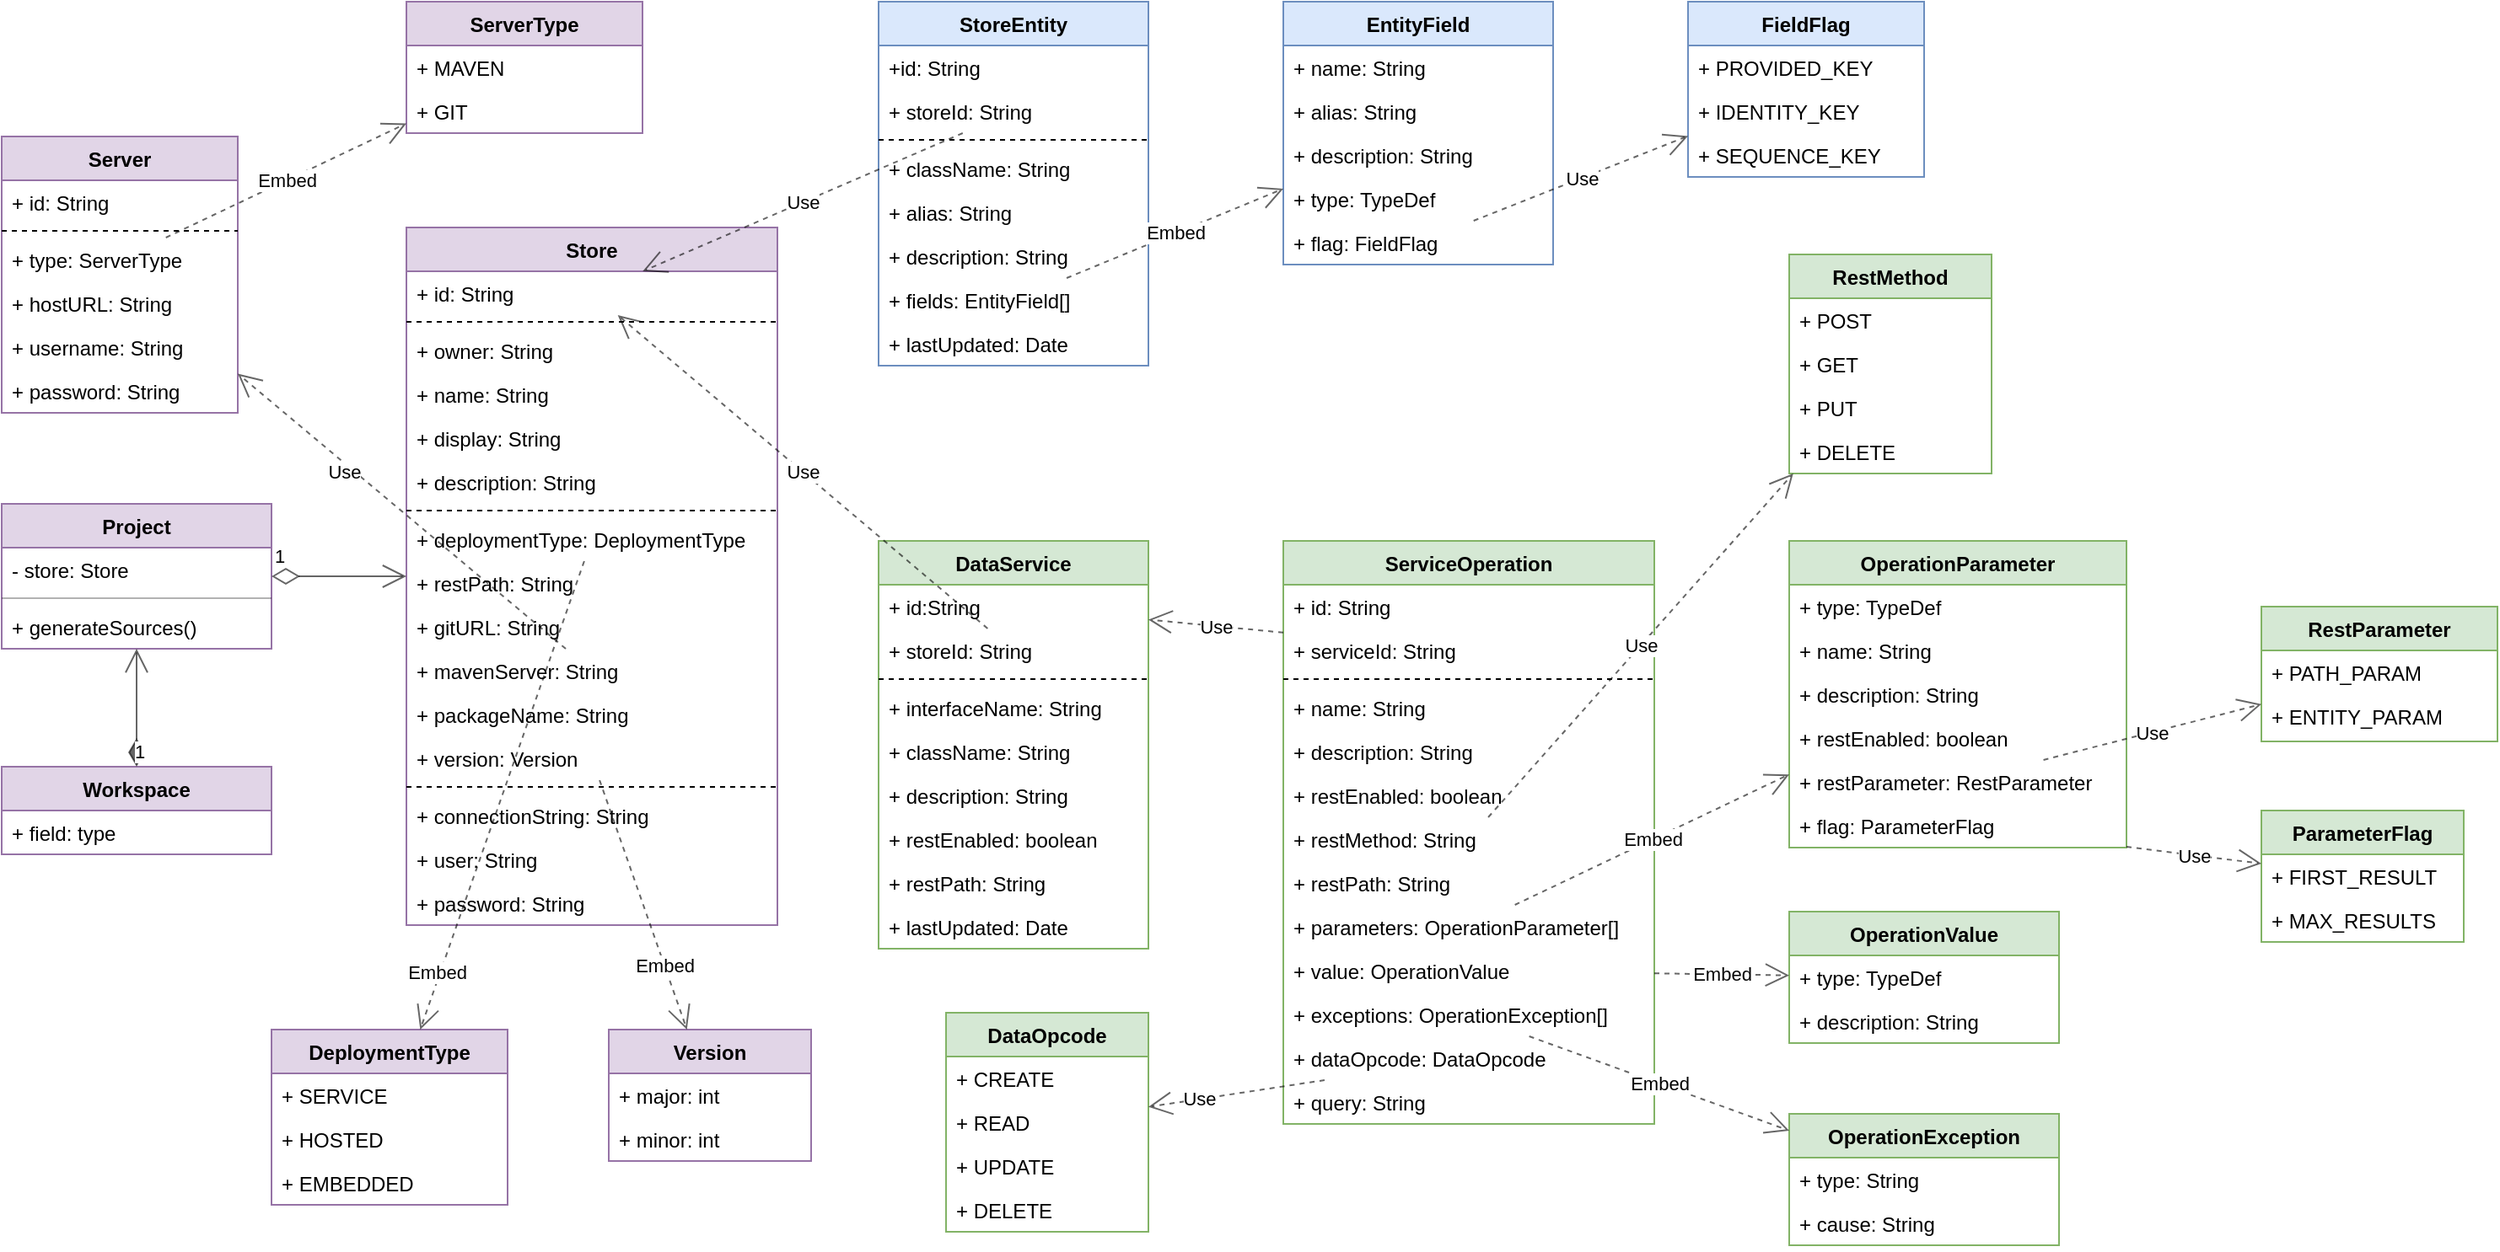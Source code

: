<mxfile version="18.0.6" type="device" pages="7"><diagram id="OxIQPZwPlhneD8r9ks1y" name="API Gateway Meta"><mxGraphModel dx="2062" dy="865" grid="1" gridSize="10" guides="1" tooltips="1" connect="1" arrows="1" fold="1" page="1" pageScale="1" pageWidth="1100" pageHeight="850" math="0" shadow="0"><root><mxCell id="0"/><mxCell id="1" parent="0"/><mxCell id="hLmovKWbzGutH6FqKI8--1" value="Store" style="swimlane;fontStyle=1;align=center;verticalAlign=top;childLayout=stackLayout;horizontal=1;startSize=26;horizontalStack=0;resizeParent=1;resizeParentMax=0;resizeLast=0;collapsible=1;marginBottom=0;rounded=0;fillColor=#e1d5e7;strokeColor=#9673a6;" parent="1" vertex="1"><mxGeometry x="280" y="214" width="220" height="414" as="geometry"/></mxCell><mxCell id="CN6ZaGeGVt1kZa13ZoCT-17" value="+ id: String" style="text;strokeColor=none;fillColor=none;align=left;verticalAlign=top;spacingLeft=4;spacingRight=4;overflow=hidden;rotatable=0;points=[[0,0.5],[1,0.5]];portConstraint=eastwest;" parent="hLmovKWbzGutH6FqKI8--1" vertex="1"><mxGeometry y="26" width="220" height="26" as="geometry"/></mxCell><mxCell id="i2GiaTvaplEMdp1-NUDs-6" value="" style="line;strokeWidth=1;fillColor=none;align=left;verticalAlign=middle;spacingTop=-1;spacingLeft=3;spacingRight=3;rotatable=0;labelPosition=right;points=[];portConstraint=eastwest;dashed=1;" parent="hLmovKWbzGutH6FqKI8--1" vertex="1"><mxGeometry y="52" width="220" height="8" as="geometry"/></mxCell><mxCell id="hLmovKWbzGutH6FqKI8--2" value="+ owner: String" style="text;strokeColor=none;fillColor=none;align=left;verticalAlign=top;spacingLeft=4;spacingRight=4;overflow=hidden;rotatable=0;points=[[0,0.5],[1,0.5]];portConstraint=eastwest;rounded=0;opacity=30;" parent="hLmovKWbzGutH6FqKI8--1" vertex="1"><mxGeometry y="60" width="220" height="26" as="geometry"/></mxCell><mxCell id="i2GiaTvaplEMdp1-NUDs-7" value="+ name: String" style="text;strokeColor=none;fillColor=none;align=left;verticalAlign=top;spacingLeft=4;spacingRight=4;overflow=hidden;rotatable=0;points=[[0,0.5],[1,0.5]];portConstraint=eastwest;dashed=1;" parent="hLmovKWbzGutH6FqKI8--1" vertex="1"><mxGeometry y="86" width="220" height="26" as="geometry"/></mxCell><mxCell id="hLmovKWbzGutH6FqKI8--4" value="+ display: String" style="text;strokeColor=none;fillColor=none;align=left;verticalAlign=top;spacingLeft=4;spacingRight=4;overflow=hidden;rotatable=0;points=[[0,0.5],[1,0.5]];portConstraint=eastwest;rounded=0;opacity=30;" parent="hLmovKWbzGutH6FqKI8--1" vertex="1"><mxGeometry y="112" width="220" height="26" as="geometry"/></mxCell><mxCell id="hLmovKWbzGutH6FqKI8--5" value="+ description: String" style="text;strokeColor=none;fillColor=none;align=left;verticalAlign=top;spacingLeft=4;spacingRight=4;overflow=hidden;rotatable=0;points=[[0,0.5],[1,0.5]];portConstraint=eastwest;rounded=0;opacity=30;" parent="hLmovKWbzGutH6FqKI8--1" vertex="1"><mxGeometry y="138" width="220" height="26" as="geometry"/></mxCell><mxCell id="i2GiaTvaplEMdp1-NUDs-1" value="" style="line;strokeWidth=1;fillColor=none;align=left;verticalAlign=middle;spacingTop=-1;spacingLeft=3;spacingRight=3;rotatable=0;labelPosition=right;points=[];portConstraint=eastwest;dashed=1;" parent="hLmovKWbzGutH6FqKI8--1" vertex="1"><mxGeometry y="164" width="220" height="8" as="geometry"/></mxCell><mxCell id="pESKo5YZjCiO_WZWgav_-10" value="+ deploymentType: DeploymentType" style="text;strokeColor=none;fillColor=none;align=left;verticalAlign=top;spacingLeft=4;spacingRight=4;overflow=hidden;rotatable=0;points=[[0,0.5],[1,0.5]];portConstraint=eastwest;" parent="hLmovKWbzGutH6FqKI8--1" vertex="1"><mxGeometry y="172" width="220" height="26" as="geometry"/></mxCell><mxCell id="1JlBZMu6lxkUXcsoJ-Xb-1" value="+ restPath: String" style="text;strokeColor=none;fillColor=none;align=left;verticalAlign=top;spacingLeft=4;spacingRight=4;overflow=hidden;rotatable=0;points=[[0,0.5],[1,0.5]];portConstraint=eastwest;" parent="hLmovKWbzGutH6FqKI8--1" vertex="1"><mxGeometry y="198" width="220" height="26" as="geometry"/></mxCell><mxCell id="1JlBZMu6lxkUXcsoJ-Xb-2" value="+ gitURL: String" style="text;strokeColor=none;fillColor=none;align=left;verticalAlign=top;spacingLeft=4;spacingRight=4;overflow=hidden;rotatable=0;points=[[0,0.5],[1,0.5]];portConstraint=eastwest;" parent="hLmovKWbzGutH6FqKI8--1" vertex="1"><mxGeometry y="224" width="220" height="26" as="geometry"/></mxCell><mxCell id="1JlBZMu6lxkUXcsoJ-Xb-3" value="+ mavenServer: String" style="text;strokeColor=none;fillColor=none;align=left;verticalAlign=top;spacingLeft=4;spacingRight=4;overflow=hidden;rotatable=0;points=[[0,0.5],[1,0.5]];portConstraint=eastwest;" parent="hLmovKWbzGutH6FqKI8--1" vertex="1"><mxGeometry y="250" width="220" height="26" as="geometry"/></mxCell><mxCell id="hLmovKWbzGutH6FqKI8--3" value="+ packageName: String" style="text;strokeColor=none;fillColor=none;align=left;verticalAlign=top;spacingLeft=4;spacingRight=4;overflow=hidden;rotatable=0;points=[[0,0.5],[1,0.5]];portConstraint=eastwest;rounded=0;opacity=30;" parent="hLmovKWbzGutH6FqKI8--1" vertex="1"><mxGeometry y="276" width="220" height="26" as="geometry"/></mxCell><mxCell id="hLmovKWbzGutH6FqKI8--6" value="+ version: Version" style="text;strokeColor=none;fillColor=none;align=left;verticalAlign=top;spacingLeft=4;spacingRight=4;overflow=hidden;rotatable=0;points=[[0,0.5],[1,0.5]];portConstraint=eastwest;rounded=0;opacity=30;" parent="hLmovKWbzGutH6FqKI8--1" vertex="1"><mxGeometry y="302" width="220" height="26" as="geometry"/></mxCell><mxCell id="i2GiaTvaplEMdp1-NUDs-2" value="" style="line;strokeWidth=1;fillColor=none;align=left;verticalAlign=middle;spacingTop=-1;spacingLeft=3;spacingRight=3;rotatable=0;labelPosition=right;points=[];portConstraint=eastwest;dashed=1;" parent="hLmovKWbzGutH6FqKI8--1" vertex="1"><mxGeometry y="328" width="220" height="8" as="geometry"/></mxCell><mxCell id="hLmovKWbzGutH6FqKI8--19" value="+ connectionString: String" style="text;strokeColor=none;fillColor=none;align=left;verticalAlign=top;spacingLeft=4;spacingRight=4;overflow=hidden;rotatable=0;points=[[0,0.5],[1,0.5]];portConstraint=eastwest;rounded=0;opacity=30;" parent="hLmovKWbzGutH6FqKI8--1" vertex="1"><mxGeometry y="336" width="220" height="26" as="geometry"/></mxCell><mxCell id="hLmovKWbzGutH6FqKI8--20" value="+ user: String" style="text;strokeColor=none;fillColor=none;align=left;verticalAlign=top;spacingLeft=4;spacingRight=4;overflow=hidden;rotatable=0;points=[[0,0.5],[1,0.5]];portConstraint=eastwest;rounded=0;opacity=30;" parent="hLmovKWbzGutH6FqKI8--1" vertex="1"><mxGeometry y="362" width="220" height="26" as="geometry"/></mxCell><mxCell id="hLmovKWbzGutH6FqKI8--21" value="+ password: String" style="text;strokeColor=none;fillColor=none;align=left;verticalAlign=top;spacingLeft=4;spacingRight=4;overflow=hidden;rotatable=0;points=[[0,0.5],[1,0.5]];portConstraint=eastwest;rounded=0;opacity=30;" parent="hLmovKWbzGutH6FqKI8--1" vertex="1"><mxGeometry y="388" width="220" height="26" as="geometry"/></mxCell><mxCell id="hLmovKWbzGutH6FqKI8--7" value="StoreEntity" style="swimlane;fontStyle=1;align=center;verticalAlign=top;childLayout=stackLayout;horizontal=1;startSize=26;horizontalStack=0;resizeParent=1;resizeParentMax=0;resizeLast=0;collapsible=1;marginBottom=0;rounded=0;fillColor=#dae8fc;strokeColor=#6c8ebf;" parent="1" vertex="1"><mxGeometry x="560" y="80" width="160" height="216" as="geometry"/></mxCell><mxCell id="CN6ZaGeGVt1kZa13ZoCT-16" value="+id: String" style="text;strokeColor=none;fillColor=none;align=left;verticalAlign=top;spacingLeft=4;spacingRight=4;overflow=hidden;rotatable=0;points=[[0,0.5],[1,0.5]];portConstraint=eastwest;" parent="hLmovKWbzGutH6FqKI8--7" vertex="1"><mxGeometry y="26" width="160" height="26" as="geometry"/></mxCell><mxCell id="hLmovKWbzGutH6FqKI8--8" value="+ storeId: String" style="text;strokeColor=none;fillColor=none;align=left;verticalAlign=top;spacingLeft=4;spacingRight=4;overflow=hidden;rotatable=0;points=[[0,0.5],[1,0.5]];portConstraint=eastwest;rounded=0;opacity=30;" parent="hLmovKWbzGutH6FqKI8--7" vertex="1"><mxGeometry y="52" width="160" height="26" as="geometry"/></mxCell><mxCell id="i2GiaTvaplEMdp1-NUDs-3" value="" style="line;strokeWidth=1;fillColor=none;align=left;verticalAlign=middle;spacingTop=-1;spacingLeft=3;spacingRight=3;rotatable=0;labelPosition=right;points=[];portConstraint=eastwest;dashed=1;" parent="hLmovKWbzGutH6FqKI8--7" vertex="1"><mxGeometry y="78" width="160" height="8" as="geometry"/></mxCell><mxCell id="hLmovKWbzGutH6FqKI8--9" value="+ className: String" style="text;strokeColor=none;fillColor=none;align=left;verticalAlign=top;spacingLeft=4;spacingRight=4;overflow=hidden;rotatable=0;points=[[0,0.5],[1,0.5]];portConstraint=eastwest;rounded=0;opacity=30;" parent="hLmovKWbzGutH6FqKI8--7" vertex="1"><mxGeometry y="86" width="160" height="26" as="geometry"/></mxCell><mxCell id="hLmovKWbzGutH6FqKI8--10" value="+ alias: String" style="text;strokeColor=none;fillColor=none;align=left;verticalAlign=top;spacingLeft=4;spacingRight=4;overflow=hidden;rotatable=0;points=[[0,0.5],[1,0.5]];portConstraint=eastwest;rounded=0;opacity=30;" parent="hLmovKWbzGutH6FqKI8--7" vertex="1"><mxGeometry y="112" width="160" height="26" as="geometry"/></mxCell><mxCell id="hLmovKWbzGutH6FqKI8--11" value="+ description: String" style="text;strokeColor=none;fillColor=none;align=left;verticalAlign=top;spacingLeft=4;spacingRight=4;overflow=hidden;rotatable=0;points=[[0,0.5],[1,0.5]];portConstraint=eastwest;rounded=0;opacity=30;" parent="hLmovKWbzGutH6FqKI8--7" vertex="1"><mxGeometry y="138" width="160" height="26" as="geometry"/></mxCell><mxCell id="hLmovKWbzGutH6FqKI8--13" value="+ fields: EntityField[]" style="text;strokeColor=none;fillColor=none;align=left;verticalAlign=top;spacingLeft=4;spacingRight=4;overflow=hidden;rotatable=0;points=[[0,0.5],[1,0.5]];portConstraint=eastwest;rounded=0;opacity=30;" parent="hLmovKWbzGutH6FqKI8--7" vertex="1"><mxGeometry y="164" width="160" height="26" as="geometry"/></mxCell><mxCell id="CN6ZaGeGVt1kZa13ZoCT-26" value="+ lastUpdated: Date" style="text;strokeColor=none;fillColor=none;align=left;verticalAlign=top;spacingLeft=4;spacingRight=4;overflow=hidden;rotatable=0;points=[[0,0.5],[1,0.5]];portConstraint=eastwest;" parent="hLmovKWbzGutH6FqKI8--7" vertex="1"><mxGeometry y="190" width="160" height="26" as="geometry"/></mxCell><mxCell id="hLmovKWbzGutH6FqKI8--22" value="DataService" style="swimlane;fontStyle=1;align=center;verticalAlign=top;childLayout=stackLayout;horizontal=1;startSize=26;horizontalStack=0;resizeParent=1;resizeParentMax=0;resizeLast=0;collapsible=1;marginBottom=0;rounded=0;fillColor=#d5e8d4;strokeColor=#82b366;" parent="1" vertex="1"><mxGeometry x="560" y="400" width="160" height="242" as="geometry"/></mxCell><mxCell id="CN6ZaGeGVt1kZa13ZoCT-19" value="+ id:String" style="text;strokeColor=none;fillColor=none;align=left;verticalAlign=top;spacingLeft=4;spacingRight=4;overflow=hidden;rotatable=0;points=[[0,0.5],[1,0.5]];portConstraint=eastwest;" parent="hLmovKWbzGutH6FqKI8--22" vertex="1"><mxGeometry y="26" width="160" height="26" as="geometry"/></mxCell><mxCell id="hLmovKWbzGutH6FqKI8--24" value="+ storeId: String" style="text;strokeColor=none;fillColor=none;align=left;verticalAlign=top;spacingLeft=4;spacingRight=4;overflow=hidden;rotatable=0;points=[[0,0.5],[1,0.5]];portConstraint=eastwest;rounded=0;opacity=30;" parent="hLmovKWbzGutH6FqKI8--22" vertex="1"><mxGeometry y="52" width="160" height="26" as="geometry"/></mxCell><mxCell id="i2GiaTvaplEMdp1-NUDs-4" value="" style="line;strokeWidth=1;fillColor=none;align=left;verticalAlign=middle;spacingTop=-1;spacingLeft=3;spacingRight=3;rotatable=0;labelPosition=right;points=[];portConstraint=eastwest;dashed=1;" parent="hLmovKWbzGutH6FqKI8--22" vertex="1"><mxGeometry y="78" width="160" height="8" as="geometry"/></mxCell><mxCell id="hLmovKWbzGutH6FqKI8--26" value="+ interfaceName: String" style="text;strokeColor=none;fillColor=none;align=left;verticalAlign=top;spacingLeft=4;spacingRight=4;overflow=hidden;rotatable=0;points=[[0,0.5],[1,0.5]];portConstraint=eastwest;rounded=0;opacity=30;" parent="hLmovKWbzGutH6FqKI8--22" vertex="1"><mxGeometry y="86" width="160" height="26" as="geometry"/></mxCell><mxCell id="hLmovKWbzGutH6FqKI8--25" value="+ className: String" style="text;strokeColor=none;fillColor=none;align=left;verticalAlign=top;spacingLeft=4;spacingRight=4;overflow=hidden;rotatable=0;points=[[0,0.5],[1,0.5]];portConstraint=eastwest;rounded=0;opacity=30;" parent="hLmovKWbzGutH6FqKI8--22" vertex="1"><mxGeometry y="112" width="160" height="26" as="geometry"/></mxCell><mxCell id="hLmovKWbzGutH6FqKI8--27" value="+ description: String" style="text;strokeColor=none;fillColor=none;align=left;verticalAlign=top;spacingLeft=4;spacingRight=4;overflow=hidden;rotatable=0;points=[[0,0.5],[1,0.5]];portConstraint=eastwest;rounded=0;opacity=30;" parent="hLmovKWbzGutH6FqKI8--22" vertex="1"><mxGeometry y="138" width="160" height="26" as="geometry"/></mxCell><mxCell id="1JlBZMu6lxkUXcsoJ-Xb-19" value="+ restEnabled: boolean" style="text;strokeColor=none;fillColor=none;align=left;verticalAlign=top;spacingLeft=4;spacingRight=4;overflow=hidden;rotatable=0;points=[[0,0.5],[1,0.5]];portConstraint=eastwest;" parent="hLmovKWbzGutH6FqKI8--22" vertex="1"><mxGeometry y="164" width="160" height="26" as="geometry"/></mxCell><mxCell id="hLmovKWbzGutH6FqKI8--28" value="+ restPath: String" style="text;strokeColor=none;fillColor=none;align=left;verticalAlign=top;spacingLeft=4;spacingRight=4;overflow=hidden;rotatable=0;points=[[0,0.5],[1,0.5]];portConstraint=eastwest;rounded=0;opacity=30;" parent="hLmovKWbzGutH6FqKI8--22" vertex="1"><mxGeometry y="190" width="160" height="26" as="geometry"/></mxCell><mxCell id="i2GiaTvaplEMdp1-NUDs-8" value="+ lastUpdated: Date" style="text;strokeColor=none;fillColor=none;align=left;verticalAlign=top;spacingLeft=4;spacingRight=4;overflow=hidden;rotatable=0;points=[[0,0.5],[1,0.5]];portConstraint=eastwest;" parent="hLmovKWbzGutH6FqKI8--22" vertex="1"><mxGeometry y="216" width="160" height="26" as="geometry"/></mxCell><mxCell id="hLmovKWbzGutH6FqKI8--30" value="Workspace" style="swimlane;fontStyle=1;align=center;verticalAlign=top;childLayout=stackLayout;horizontal=1;startSize=26;horizontalStack=0;resizeParent=1;resizeParentMax=0;resizeLast=0;collapsible=1;marginBottom=0;rounded=0;fillColor=#e1d5e7;strokeColor=#9673a6;" parent="1" vertex="1"><mxGeometry x="40" y="534" width="160" height="52" as="geometry"/></mxCell><mxCell id="hLmovKWbzGutH6FqKI8--31" value="+ field: type" style="text;strokeColor=none;fillColor=none;align=left;verticalAlign=top;spacingLeft=4;spacingRight=4;overflow=hidden;rotatable=0;points=[[0,0.5],[1,0.5]];portConstraint=eastwest;rounded=0;opacity=30;" parent="hLmovKWbzGutH6FqKI8--30" vertex="1"><mxGeometry y="26" width="160" height="26" as="geometry"/></mxCell><mxCell id="hLmovKWbzGutH6FqKI8--34" value="Project" style="swimlane;fontStyle=1;align=center;verticalAlign=top;childLayout=stackLayout;horizontal=1;startSize=26;horizontalStack=0;resizeParent=1;resizeParentMax=0;resizeLast=0;collapsible=1;marginBottom=0;rounded=0;fillColor=#e1d5e7;strokeColor=#9673a6;" parent="1" vertex="1"><mxGeometry x="40" y="378" width="160" height="86" as="geometry"/></mxCell><mxCell id="hLmovKWbzGutH6FqKI8--35" value="- store: Store" style="text;strokeColor=none;fillColor=none;align=left;verticalAlign=top;spacingLeft=4;spacingRight=4;overflow=hidden;rotatable=0;points=[[0,0.5],[1,0.5]];portConstraint=eastwest;rounded=0;opacity=30;" parent="hLmovKWbzGutH6FqKI8--34" vertex="1"><mxGeometry y="26" width="160" height="26" as="geometry"/></mxCell><mxCell id="hLmovKWbzGutH6FqKI8--36" value="" style="line;strokeWidth=1;fillColor=none;align=left;verticalAlign=middle;spacingTop=-1;spacingLeft=3;spacingRight=3;rotatable=0;labelPosition=right;points=[];portConstraint=eastwest;rounded=0;opacity=30;" parent="hLmovKWbzGutH6FqKI8--34" vertex="1"><mxGeometry y="52" width="160" height="8" as="geometry"/></mxCell><mxCell id="hLmovKWbzGutH6FqKI8--37" value="+ generateSources()" style="text;strokeColor=none;fillColor=none;align=left;verticalAlign=top;spacingLeft=4;spacingRight=4;overflow=hidden;rotatable=0;points=[[0,0.5],[1,0.5]];portConstraint=eastwest;rounded=0;opacity=30;" parent="hLmovKWbzGutH6FqKI8--34" vertex="1"><mxGeometry y="60" width="160" height="26" as="geometry"/></mxCell><mxCell id="hLmovKWbzGutH6FqKI8--38" value="1" style="endArrow=open;html=1;endSize=12;startArrow=diamondThin;startSize=14;startFill=1;edgeStyle=orthogonalEdgeStyle;align=left;verticalAlign=bottom;rounded=0;opacity=60;" parent="1" source="hLmovKWbzGutH6FqKI8--30" target="hLmovKWbzGutH6FqKI8--34" edge="1"><mxGeometry x="-1" y="3" relative="1" as="geometry"><mxPoint x="-100" y="650" as="sourcePoint"/><mxPoint x="60" y="650" as="targetPoint"/></mxGeometry></mxCell><mxCell id="hLmovKWbzGutH6FqKI8--39" value="1" style="endArrow=open;html=1;endSize=12;startArrow=diamondThin;startSize=14;startFill=0;align=left;verticalAlign=bottom;rounded=0;opacity=60;" parent="1" source="hLmovKWbzGutH6FqKI8--34" target="hLmovKWbzGutH6FqKI8--1" edge="1"><mxGeometry x="-1" y="3" relative="1" as="geometry"><mxPoint x="-100" y="410" as="sourcePoint"/><mxPoint x="60" y="410" as="targetPoint"/></mxGeometry></mxCell><mxCell id="hLmovKWbzGutH6FqKI8--40" value="EntityField" style="swimlane;fontStyle=1;align=center;verticalAlign=top;childLayout=stackLayout;horizontal=1;startSize=26;horizontalStack=0;resizeParent=1;resizeParentMax=0;resizeLast=0;collapsible=1;marginBottom=0;rounded=0;fillColor=#dae8fc;strokeColor=#6c8ebf;" parent="1" vertex="1"><mxGeometry x="800" y="80" width="160" height="156" as="geometry"/></mxCell><mxCell id="hLmovKWbzGutH6FqKI8--41" value="+ name: String" style="text;strokeColor=none;fillColor=none;align=left;verticalAlign=top;spacingLeft=4;spacingRight=4;overflow=hidden;rotatable=0;points=[[0,0.5],[1,0.5]];portConstraint=eastwest;rounded=0;opacity=30;" parent="hLmovKWbzGutH6FqKI8--40" vertex="1"><mxGeometry y="26" width="160" height="26" as="geometry"/></mxCell><mxCell id="hLmovKWbzGutH6FqKI8--42" value="+ alias: String" style="text;strokeColor=none;fillColor=none;align=left;verticalAlign=top;spacingLeft=4;spacingRight=4;overflow=hidden;rotatable=0;points=[[0,0.5],[1,0.5]];portConstraint=eastwest;rounded=0;opacity=30;" parent="hLmovKWbzGutH6FqKI8--40" vertex="1"><mxGeometry y="52" width="160" height="26" as="geometry"/></mxCell><mxCell id="hLmovKWbzGutH6FqKI8--43" value="+ description: String" style="text;strokeColor=none;fillColor=none;align=left;verticalAlign=top;spacingLeft=4;spacingRight=4;overflow=hidden;rotatable=0;points=[[0,0.5],[1,0.5]];portConstraint=eastwest;rounded=0;opacity=30;" parent="hLmovKWbzGutH6FqKI8--40" vertex="1"><mxGeometry y="78" width="160" height="26" as="geometry"/></mxCell><mxCell id="hLmovKWbzGutH6FqKI8--44" value="+ type: TypeDef" style="text;strokeColor=none;fillColor=none;align=left;verticalAlign=top;spacingLeft=4;spacingRight=4;overflow=hidden;rotatable=0;points=[[0,0.5],[1,0.5]];portConstraint=eastwest;rounded=0;opacity=30;" parent="hLmovKWbzGutH6FqKI8--40" vertex="1"><mxGeometry y="104" width="160" height="26" as="geometry"/></mxCell><mxCell id="CN6ZaGeGVt1kZa13ZoCT-27" value="+ flag: FieldFlag" style="text;strokeColor=none;fillColor=none;align=left;verticalAlign=top;spacingLeft=4;spacingRight=4;overflow=hidden;rotatable=0;points=[[0,0.5],[1,0.5]];portConstraint=eastwest;" parent="hLmovKWbzGutH6FqKI8--40" vertex="1"><mxGeometry y="130" width="160" height="26" as="geometry"/></mxCell><mxCell id="hLmovKWbzGutH6FqKI8--49" value="Embed" style="endArrow=open;endSize=12;dashed=1;html=1;rounded=0;opacity=60;" parent="1" source="hLmovKWbzGutH6FqKI8--13" target="hLmovKWbzGutH6FqKI8--40" edge="1"><mxGeometry width="160" relative="1" as="geometry"><mxPoint x="690" y="320" as="sourcePoint"/><mxPoint x="850" y="320" as="targetPoint"/></mxGeometry></mxCell><mxCell id="hLmovKWbzGutH6FqKI8--50" value="Use" style="endArrow=open;endSize=12;dashed=1;html=1;rounded=0;opacity=60;" parent="1" source="hLmovKWbzGutH6FqKI8--8" target="CN6ZaGeGVt1kZa13ZoCT-17" edge="1"><mxGeometry width="160" relative="1" as="geometry"><mxPoint x="360" y="310" as="sourcePoint"/><mxPoint x="520" y="310" as="targetPoint"/></mxGeometry></mxCell><mxCell id="hLmovKWbzGutH6FqKI8--51" value="ServiceOperation" style="swimlane;fontStyle=1;align=center;verticalAlign=top;childLayout=stackLayout;horizontal=1;startSize=26;horizontalStack=0;resizeParent=1;resizeParentMax=0;resizeLast=0;collapsible=1;marginBottom=0;rounded=0;fillColor=#d5e8d4;strokeColor=#82b366;" parent="1" vertex="1"><mxGeometry x="800" y="400" width="220" height="346" as="geometry"/></mxCell><mxCell id="CN6ZaGeGVt1kZa13ZoCT-20" value="+ id: String" style="text;strokeColor=none;fillColor=none;align=left;verticalAlign=top;spacingLeft=4;spacingRight=4;overflow=hidden;rotatable=0;points=[[0,0.5],[1,0.5]];portConstraint=eastwest;" parent="hLmovKWbzGutH6FqKI8--51" vertex="1"><mxGeometry y="26" width="220" height="26" as="geometry"/></mxCell><mxCell id="hLmovKWbzGutH6FqKI8--61" value="+ serviceId: String" style="text;strokeColor=none;fillColor=none;align=left;verticalAlign=top;spacingLeft=4;spacingRight=4;overflow=hidden;rotatable=0;points=[[0,0.5],[1,0.5]];portConstraint=eastwest;" parent="hLmovKWbzGutH6FqKI8--51" vertex="1"><mxGeometry y="52" width="220" height="26" as="geometry"/></mxCell><mxCell id="i2GiaTvaplEMdp1-NUDs-5" value="" style="line;strokeWidth=1;fillColor=none;align=left;verticalAlign=middle;spacingTop=-1;spacingLeft=3;spacingRight=3;rotatable=0;labelPosition=right;points=[];portConstraint=eastwest;dashed=1;" parent="hLmovKWbzGutH6FqKI8--51" vertex="1"><mxGeometry y="78" width="220" height="8" as="geometry"/></mxCell><mxCell id="hLmovKWbzGutH6FqKI8--52" value="+ name: String" style="text;strokeColor=none;fillColor=none;align=left;verticalAlign=top;spacingLeft=4;spacingRight=4;overflow=hidden;rotatable=0;points=[[0,0.5],[1,0.5]];portConstraint=eastwest;rounded=0;opacity=30;" parent="hLmovKWbzGutH6FqKI8--51" vertex="1"><mxGeometry y="86" width="220" height="26" as="geometry"/></mxCell><mxCell id="hLmovKWbzGutH6FqKI8--59" value="+ description: String" style="text;strokeColor=none;fillColor=none;align=left;verticalAlign=top;spacingLeft=4;spacingRight=4;overflow=hidden;rotatable=0;points=[[0,0.5],[1,0.5]];portConstraint=eastwest;" parent="hLmovKWbzGutH6FqKI8--51" vertex="1"><mxGeometry y="112" width="220" height="26" as="geometry"/></mxCell><mxCell id="1JlBZMu6lxkUXcsoJ-Xb-20" value="+ restEnabled: boolean" style="text;strokeColor=none;fillColor=none;align=left;verticalAlign=top;spacingLeft=4;spacingRight=4;overflow=hidden;rotatable=0;points=[[0,0.5],[1,0.5]];portConstraint=eastwest;" parent="hLmovKWbzGutH6FqKI8--51" vertex="1"><mxGeometry y="138" width="220" height="26" as="geometry"/></mxCell><mxCell id="hLmovKWbzGutH6FqKI8--54" value="+ restMethod: String" style="text;strokeColor=none;fillColor=none;align=left;verticalAlign=top;spacingLeft=4;spacingRight=4;overflow=hidden;rotatable=0;points=[[0,0.5],[1,0.5]];portConstraint=eastwest;rounded=0;opacity=30;" parent="hLmovKWbzGutH6FqKI8--51" vertex="1"><mxGeometry y="164" width="220" height="26" as="geometry"/></mxCell><mxCell id="hLmovKWbzGutH6FqKI8--60" value="+ restPath: String" style="text;strokeColor=none;fillColor=none;align=left;verticalAlign=top;spacingLeft=4;spacingRight=4;overflow=hidden;rotatable=0;points=[[0,0.5],[1,0.5]];portConstraint=eastwest;" parent="hLmovKWbzGutH6FqKI8--51" vertex="1"><mxGeometry y="190" width="220" height="26" as="geometry"/></mxCell><mxCell id="hLmovKWbzGutH6FqKI8--79" value="+ parameters: OperationParameter[]" style="text;strokeColor=none;fillColor=none;align=left;verticalAlign=top;spacingLeft=4;spacingRight=4;overflow=hidden;rotatable=0;points=[[0,0.5],[1,0.5]];portConstraint=eastwest;" parent="hLmovKWbzGutH6FqKI8--51" vertex="1"><mxGeometry y="216" width="220" height="26" as="geometry"/></mxCell><mxCell id="hLmovKWbzGutH6FqKI8--80" value="+ value: OperationValue" style="text;strokeColor=none;fillColor=none;align=left;verticalAlign=top;spacingLeft=4;spacingRight=4;overflow=hidden;rotatable=0;points=[[0,0.5],[1,0.5]];portConstraint=eastwest;" parent="hLmovKWbzGutH6FqKI8--51" vertex="1"><mxGeometry y="242" width="220" height="26" as="geometry"/></mxCell><mxCell id="hLmovKWbzGutH6FqKI8--83" value="+ exceptions: OperationException[]" style="text;strokeColor=none;fillColor=none;align=left;verticalAlign=top;spacingLeft=4;spacingRight=4;overflow=hidden;rotatable=0;points=[[0,0.5],[1,0.5]];portConstraint=eastwest;" parent="hLmovKWbzGutH6FqKI8--51" vertex="1"><mxGeometry y="268" width="220" height="26" as="geometry"/></mxCell><mxCell id="hLmovKWbzGutH6FqKI8--84" value="+ dataOpcode: DataOpcode" style="text;strokeColor=none;fillColor=none;align=left;verticalAlign=top;spacingLeft=4;spacingRight=4;overflow=hidden;rotatable=0;points=[[0,0.5],[1,0.5]];portConstraint=eastwest;" parent="hLmovKWbzGutH6FqKI8--51" vertex="1"><mxGeometry y="294" width="220" height="26" as="geometry"/></mxCell><mxCell id="hLmovKWbzGutH6FqKI8--85" value="+ query: String" style="text;strokeColor=none;fillColor=none;align=left;verticalAlign=top;spacingLeft=4;spacingRight=4;overflow=hidden;rotatable=0;points=[[0,0.5],[1,0.5]];portConstraint=eastwest;" parent="hLmovKWbzGutH6FqKI8--51" vertex="1"><mxGeometry y="320" width="220" height="26" as="geometry"/></mxCell><mxCell id="hLmovKWbzGutH6FqKI8--58" value="Use" style="endArrow=open;endSize=12;dashed=1;html=1;rounded=0;opacity=60;" parent="1" source="hLmovKWbzGutH6FqKI8--24" target="CN6ZaGeGVt1kZa13ZoCT-17" edge="1"><mxGeometry width="160" relative="1" as="geometry"><mxPoint x="380" y="406" as="sourcePoint"/><mxPoint x="380" y="178" as="targetPoint"/></mxGeometry></mxCell><mxCell id="hLmovKWbzGutH6FqKI8--62" value="Use" style="endArrow=open;endSize=12;dashed=1;html=1;rounded=0;opacity=60;" parent="1" source="hLmovKWbzGutH6FqKI8--61" target="CN6ZaGeGVt1kZa13ZoCT-19" edge="1"><mxGeometry width="160" relative="1" as="geometry"><mxPoint x="570" y="465" as="sourcePoint"/><mxPoint x="490" y="457" as="targetPoint"/></mxGeometry></mxCell><mxCell id="hLmovKWbzGutH6FqKI8--67" value="OperationParameter" style="swimlane;fontStyle=1;align=center;verticalAlign=top;childLayout=stackLayout;horizontal=1;startSize=26;horizontalStack=0;resizeParent=1;resizeParentMax=0;resizeLast=0;collapsible=1;marginBottom=0;fillColor=#d5e8d4;strokeColor=#82b366;" parent="1" vertex="1"><mxGeometry x="1100" y="400" width="200" height="182" as="geometry"/></mxCell><mxCell id="hLmovKWbzGutH6FqKI8--68" value="+ type: TypeDef" style="text;strokeColor=none;fillColor=none;align=left;verticalAlign=top;spacingLeft=4;spacingRight=4;overflow=hidden;rotatable=0;points=[[0,0.5],[1,0.5]];portConstraint=eastwest;" parent="hLmovKWbzGutH6FqKI8--67" vertex="1"><mxGeometry y="26" width="200" height="26" as="geometry"/></mxCell><mxCell id="hLmovKWbzGutH6FqKI8--87" value="+ name: String" style="text;strokeColor=none;fillColor=none;align=left;verticalAlign=top;spacingLeft=4;spacingRight=4;overflow=hidden;rotatable=0;points=[[0,0.5],[1,0.5]];portConstraint=eastwest;" parent="hLmovKWbzGutH6FqKI8--67" vertex="1"><mxGeometry y="52" width="200" height="26" as="geometry"/></mxCell><mxCell id="hLmovKWbzGutH6FqKI8--88" value="+ description: String" style="text;strokeColor=none;fillColor=none;align=left;verticalAlign=top;spacingLeft=4;spacingRight=4;overflow=hidden;rotatable=0;points=[[0,0.5],[1,0.5]];portConstraint=eastwest;" parent="hLmovKWbzGutH6FqKI8--67" vertex="1"><mxGeometry y="78" width="200" height="26" as="geometry"/></mxCell><mxCell id="1JlBZMu6lxkUXcsoJ-Xb-21" value="+ restEnabled: boolean" style="text;strokeColor=none;fillColor=none;align=left;verticalAlign=top;spacingLeft=4;spacingRight=4;overflow=hidden;rotatable=0;points=[[0,0.5],[1,0.5]];portConstraint=eastwest;" parent="hLmovKWbzGutH6FqKI8--67" vertex="1"><mxGeometry y="104" width="200" height="26" as="geometry"/></mxCell><mxCell id="hLmovKWbzGutH6FqKI8--89" value="+ restParameter: RestParameter" style="text;strokeColor=none;fillColor=none;align=left;verticalAlign=top;spacingLeft=4;spacingRight=4;overflow=hidden;rotatable=0;points=[[0,0.5],[1,0.5]];portConstraint=eastwest;" parent="hLmovKWbzGutH6FqKI8--67" vertex="1"><mxGeometry y="130" width="200" height="26" as="geometry"/></mxCell><mxCell id="hLmovKWbzGutH6FqKI8--90" value="+ flag: ParameterFlag" style="text;strokeColor=none;fillColor=none;align=left;verticalAlign=top;spacingLeft=4;spacingRight=4;overflow=hidden;rotatable=0;points=[[0,0.5],[1,0.5]];portConstraint=eastwest;" parent="hLmovKWbzGutH6FqKI8--67" vertex="1"><mxGeometry y="156" width="200" height="26" as="geometry"/></mxCell><mxCell id="hLmovKWbzGutH6FqKI8--71" value="OperationValue" style="swimlane;fontStyle=1;align=center;verticalAlign=top;childLayout=stackLayout;horizontal=1;startSize=26;horizontalStack=0;resizeParent=1;resizeParentMax=0;resizeLast=0;collapsible=1;marginBottom=0;fillColor=#d5e8d4;strokeColor=#82b366;" parent="1" vertex="1"><mxGeometry x="1100" y="620" width="160" height="78" as="geometry"/></mxCell><mxCell id="hLmovKWbzGutH6FqKI8--72" value="+ type: TypeDef" style="text;strokeColor=none;fillColor=none;align=left;verticalAlign=top;spacingLeft=4;spacingRight=4;overflow=hidden;rotatable=0;points=[[0,0.5],[1,0.5]];portConstraint=eastwest;" parent="hLmovKWbzGutH6FqKI8--71" vertex="1"><mxGeometry y="26" width="160" height="26" as="geometry"/></mxCell><mxCell id="hLmovKWbzGutH6FqKI8--74" value="+ description: String" style="text;strokeColor=none;fillColor=none;align=left;verticalAlign=top;spacingLeft=4;spacingRight=4;overflow=hidden;rotatable=0;points=[[0,0.5],[1,0.5]];portConstraint=eastwest;" parent="hLmovKWbzGutH6FqKI8--71" vertex="1"><mxGeometry y="52" width="160" height="26" as="geometry"/></mxCell><mxCell id="hLmovKWbzGutH6FqKI8--75" value="OperationException" style="swimlane;fontStyle=1;align=center;verticalAlign=top;childLayout=stackLayout;horizontal=1;startSize=26;horizontalStack=0;resizeParent=1;resizeParentMax=0;resizeLast=0;collapsible=1;marginBottom=0;fillColor=#d5e8d4;strokeColor=#82b366;" parent="1" vertex="1"><mxGeometry x="1100" y="740" width="160" height="78" as="geometry"/></mxCell><mxCell id="hLmovKWbzGutH6FqKI8--76" value="+ type: String" style="text;strokeColor=none;fillColor=none;align=left;verticalAlign=top;spacingLeft=4;spacingRight=4;overflow=hidden;rotatable=0;points=[[0,0.5],[1,0.5]];portConstraint=eastwest;" parent="hLmovKWbzGutH6FqKI8--75" vertex="1"><mxGeometry y="26" width="160" height="26" as="geometry"/></mxCell><mxCell id="hLmovKWbzGutH6FqKI8--78" value="+ cause: String" style="text;strokeColor=none;fillColor=none;align=left;verticalAlign=top;spacingLeft=4;spacingRight=4;overflow=hidden;rotatable=0;points=[[0,0.5],[1,0.5]];portConstraint=eastwest;" parent="hLmovKWbzGutH6FqKI8--75" vertex="1"><mxGeometry y="52" width="160" height="26" as="geometry"/></mxCell><mxCell id="hLmovKWbzGutH6FqKI8--81" value="Embed" style="endArrow=open;endSize=12;dashed=1;html=1;rounded=0;opacity=60;" parent="1" source="hLmovKWbzGutH6FqKI8--79" target="hLmovKWbzGutH6FqKI8--67" edge="1"><mxGeometry width="160" relative="1" as="geometry"><mxPoint x="680" y="286" as="sourcePoint"/><mxPoint x="810" y="229.667" as="targetPoint"/></mxGeometry></mxCell><mxCell id="hLmovKWbzGutH6FqKI8--82" value="Embed" style="endArrow=open;endSize=12;dashed=1;html=1;rounded=0;opacity=60;" parent="1" source="hLmovKWbzGutH6FqKI8--80" target="hLmovKWbzGutH6FqKI8--71" edge="1"><mxGeometry width="160" relative="1" as="geometry"><mxPoint x="690" y="296" as="sourcePoint"/><mxPoint x="820" y="239.667" as="targetPoint"/></mxGeometry></mxCell><mxCell id="hLmovKWbzGutH6FqKI8--86" value="Embed" style="endArrow=open;endSize=12;dashed=1;html=1;rounded=0;opacity=60;" parent="1" source="hLmovKWbzGutH6FqKI8--83" target="hLmovKWbzGutH6FqKI8--75" edge="1"><mxGeometry width="160" relative="1" as="geometry"><mxPoint x="700" y="306" as="sourcePoint"/><mxPoint x="830" y="249.667" as="targetPoint"/></mxGeometry></mxCell><mxCell id="hLmovKWbzGutH6FqKI8--91" value="ParameterFlag" style="swimlane;fontStyle=1;childLayout=stackLayout;horizontal=1;startSize=26;fillColor=#d5e8d4;horizontalStack=0;resizeParent=1;resizeParentMax=0;resizeLast=0;collapsible=1;marginBottom=0;strokeColor=#82b366;" parent="1" vertex="1"><mxGeometry x="1380" y="560" width="120" height="78" as="geometry"/></mxCell><mxCell id="hLmovKWbzGutH6FqKI8--92" value="+ FIRST_RESULT" style="text;strokeColor=none;fillColor=none;align=left;verticalAlign=top;spacingLeft=4;spacingRight=4;overflow=hidden;rotatable=0;points=[[0,0.5],[1,0.5]];portConstraint=eastwest;" parent="hLmovKWbzGutH6FqKI8--91" vertex="1"><mxGeometry y="26" width="120" height="26" as="geometry"/></mxCell><mxCell id="hLmovKWbzGutH6FqKI8--93" value="+ MAX_RESULTS" style="text;strokeColor=none;fillColor=none;align=left;verticalAlign=top;spacingLeft=4;spacingRight=4;overflow=hidden;rotatable=0;points=[[0,0.5],[1,0.5]];portConstraint=eastwest;" parent="hLmovKWbzGutH6FqKI8--91" vertex="1"><mxGeometry y="52" width="120" height="26" as="geometry"/></mxCell><mxCell id="hLmovKWbzGutH6FqKI8--95" value="DataOpcode" style="swimlane;fontStyle=1;childLayout=stackLayout;horizontal=1;startSize=26;fillColor=#d5e8d4;horizontalStack=0;resizeParent=1;resizeParentMax=0;resizeLast=0;collapsible=1;marginBottom=0;strokeColor=#82b366;" parent="1" vertex="1"><mxGeometry x="600" y="680" width="120" height="130" as="geometry"/></mxCell><mxCell id="hLmovKWbzGutH6FqKI8--96" value="+ CREATE" style="text;strokeColor=none;fillColor=none;align=left;verticalAlign=top;spacingLeft=4;spacingRight=4;overflow=hidden;rotatable=0;points=[[0,0.5],[1,0.5]];portConstraint=eastwest;" parent="hLmovKWbzGutH6FqKI8--95" vertex="1"><mxGeometry y="26" width="120" height="26" as="geometry"/></mxCell><mxCell id="hLmovKWbzGutH6FqKI8--97" value="+ READ" style="text;strokeColor=none;fillColor=none;align=left;verticalAlign=top;spacingLeft=4;spacingRight=4;overflow=hidden;rotatable=0;points=[[0,0.5],[1,0.5]];portConstraint=eastwest;" parent="hLmovKWbzGutH6FqKI8--95" vertex="1"><mxGeometry y="52" width="120" height="26" as="geometry"/></mxCell><mxCell id="hLmovKWbzGutH6FqKI8--98" value="+ UPDATE" style="text;strokeColor=none;fillColor=none;align=left;verticalAlign=top;spacingLeft=4;spacingRight=4;overflow=hidden;rotatable=0;points=[[0,0.5],[1,0.5]];portConstraint=eastwest;" parent="hLmovKWbzGutH6FqKI8--95" vertex="1"><mxGeometry y="78" width="120" height="26" as="geometry"/></mxCell><mxCell id="hLmovKWbzGutH6FqKI8--99" value="+ DELETE" style="text;strokeColor=none;fillColor=none;align=left;verticalAlign=top;spacingLeft=4;spacingRight=4;overflow=hidden;rotatable=0;points=[[0,0.5],[1,0.5]];portConstraint=eastwest;" parent="hLmovKWbzGutH6FqKI8--95" vertex="1"><mxGeometry y="104" width="120" height="26" as="geometry"/></mxCell><mxCell id="hLmovKWbzGutH6FqKI8--100" value="Use" style="endArrow=open;endSize=12;dashed=1;html=1;rounded=0;opacity=60;" parent="1" source="hLmovKWbzGutH6FqKI8--84" target="hLmovKWbzGutH6FqKI8--95" edge="1"><mxGeometry x="0.427" y="1" width="160" relative="1" as="geometry"><mxPoint x="860" y="462" as="sourcePoint"/><mxPoint x="720" y="488" as="targetPoint"/><mxPoint y="-1" as="offset"/></mxGeometry></mxCell><mxCell id="hLmovKWbzGutH6FqKI8--101" value="Use" style="endArrow=open;endSize=12;dashed=1;html=1;rounded=0;opacity=60;" parent="1" source="hLmovKWbzGutH6FqKI8--90" target="hLmovKWbzGutH6FqKI8--91" edge="1"><mxGeometry width="160" relative="1" as="geometry"><mxPoint x="850" y="472" as="sourcePoint"/><mxPoint x="710" y="498" as="targetPoint"/></mxGeometry></mxCell><mxCell id="CN6ZaGeGVt1kZa13ZoCT-1" value="RestParameter" style="swimlane;fontStyle=1;childLayout=stackLayout;horizontal=1;startSize=26;fillColor=#d5e8d4;horizontalStack=0;resizeParent=1;resizeParentMax=0;resizeLast=0;collapsible=1;marginBottom=0;strokeColor=#82b366;" parent="1" vertex="1"><mxGeometry x="1380" y="439" width="140" height="80" as="geometry"/></mxCell><mxCell id="CN6ZaGeGVt1kZa13ZoCT-2" value="+ PATH_PARAM" style="text;strokeColor=none;fillColor=none;align=left;verticalAlign=top;spacingLeft=4;spacingRight=4;overflow=hidden;rotatable=0;points=[[0,0.5],[1,0.5]];portConstraint=eastwest;" parent="CN6ZaGeGVt1kZa13ZoCT-1" vertex="1"><mxGeometry y="26" width="140" height="26" as="geometry"/></mxCell><mxCell id="CN6ZaGeGVt1kZa13ZoCT-3" value="+ ENTITY_PARAM" style="text;strokeColor=none;fillColor=none;align=left;verticalAlign=top;spacingLeft=4;spacingRight=4;overflow=hidden;rotatable=0;points=[[0,0.5],[1,0.5]];portConstraint=eastwest;" parent="CN6ZaGeGVt1kZa13ZoCT-1" vertex="1"><mxGeometry y="52" width="140" height="28" as="geometry"/></mxCell><mxCell id="CN6ZaGeGVt1kZa13ZoCT-5" value="Use" style="endArrow=open;endSize=12;dashed=1;html=1;rounded=0;opacity=60;" parent="1" source="hLmovKWbzGutH6FqKI8--89" target="CN6ZaGeGVt1kZa13ZoCT-1" edge="1"><mxGeometry width="160" relative="1" as="geometry"><mxPoint x="1310" y="553" as="sourcePoint"/><mxPoint x="1370" y="553" as="targetPoint"/></mxGeometry></mxCell><mxCell id="CN6ZaGeGVt1kZa13ZoCT-21" value="FieldFlag" style="swimlane;fontStyle=1;childLayout=stackLayout;horizontal=1;startSize=26;fillColor=#dae8fc;horizontalStack=0;resizeParent=1;resizeParentMax=0;resizeLast=0;collapsible=1;marginBottom=0;strokeColor=#6c8ebf;" parent="1" vertex="1"><mxGeometry x="1040" y="80" width="140" height="104" as="geometry"/></mxCell><mxCell id="CN6ZaGeGVt1kZa13ZoCT-25" value="+ PROVIDED_KEY" style="text;strokeColor=none;fillColor=none;align=left;verticalAlign=top;spacingLeft=4;spacingRight=4;overflow=hidden;rotatable=0;points=[[0,0.5],[1,0.5]];portConstraint=eastwest;" parent="CN6ZaGeGVt1kZa13ZoCT-21" vertex="1"><mxGeometry y="26" width="140" height="26" as="geometry"/></mxCell><mxCell id="CN6ZaGeGVt1kZa13ZoCT-22" value="+ IDENTITY_KEY" style="text;strokeColor=none;fillColor=none;align=left;verticalAlign=top;spacingLeft=4;spacingRight=4;overflow=hidden;rotatable=0;points=[[0,0.5],[1,0.5]];portConstraint=eastwest;" parent="CN6ZaGeGVt1kZa13ZoCT-21" vertex="1"><mxGeometry y="52" width="140" height="26" as="geometry"/></mxCell><mxCell id="CN6ZaGeGVt1kZa13ZoCT-23" value="+ SEQUENCE_KEY" style="text;strokeColor=none;fillColor=none;align=left;verticalAlign=top;spacingLeft=4;spacingRight=4;overflow=hidden;rotatable=0;points=[[0,0.5],[1,0.5]];portConstraint=eastwest;" parent="CN6ZaGeGVt1kZa13ZoCT-21" vertex="1"><mxGeometry y="78" width="140" height="26" as="geometry"/></mxCell><mxCell id="CN6ZaGeGVt1kZa13ZoCT-28" value="Use" style="endArrow=open;endSize=12;dashed=1;html=1;rounded=0;opacity=60;" parent="1" source="CN6ZaGeGVt1kZa13ZoCT-27" target="CN6ZaGeGVt1kZa13ZoCT-21" edge="1"><mxGeometry width="160" relative="1" as="geometry"><mxPoint x="1265.714" y="526" as="sourcePoint"/><mxPoint x="1390" y="555" as="targetPoint"/></mxGeometry></mxCell><mxCell id="nu3-fEI6fp2ILaMBoqVA-1" value="RestMethod" style="swimlane;fontStyle=1;childLayout=stackLayout;horizontal=1;startSize=26;fillColor=#d5e8d4;horizontalStack=0;resizeParent=1;resizeParentMax=0;resizeLast=0;collapsible=1;marginBottom=0;strokeColor=#82b366;" parent="1" vertex="1"><mxGeometry x="1100" y="230" width="120" height="130" as="geometry"/></mxCell><mxCell id="nu3-fEI6fp2ILaMBoqVA-3" value="+ POST" style="text;strokeColor=none;fillColor=none;align=left;verticalAlign=top;spacingLeft=4;spacingRight=4;overflow=hidden;rotatable=0;points=[[0,0.5],[1,0.5]];portConstraint=eastwest;" parent="nu3-fEI6fp2ILaMBoqVA-1" vertex="1"><mxGeometry y="26" width="120" height="26" as="geometry"/></mxCell><mxCell id="nu3-fEI6fp2ILaMBoqVA-2" value="+ GET" style="text;strokeColor=none;fillColor=none;align=left;verticalAlign=top;spacingLeft=4;spacingRight=4;overflow=hidden;rotatable=0;points=[[0,0.5],[1,0.5]];portConstraint=eastwest;" parent="nu3-fEI6fp2ILaMBoqVA-1" vertex="1"><mxGeometry y="52" width="120" height="26" as="geometry"/></mxCell><mxCell id="nu3-fEI6fp2ILaMBoqVA-4" value="+ PUT" style="text;strokeColor=none;fillColor=none;align=left;verticalAlign=top;spacingLeft=4;spacingRight=4;overflow=hidden;rotatable=0;points=[[0,0.5],[1,0.5]];portConstraint=eastwest;" parent="nu3-fEI6fp2ILaMBoqVA-1" vertex="1"><mxGeometry y="78" width="120" height="26" as="geometry"/></mxCell><mxCell id="nu3-fEI6fp2ILaMBoqVA-5" value="+ DELETE" style="text;strokeColor=none;fillColor=none;align=left;verticalAlign=top;spacingLeft=4;spacingRight=4;overflow=hidden;rotatable=0;points=[[0,0.5],[1,0.5]];portConstraint=eastwest;" parent="nu3-fEI6fp2ILaMBoqVA-1" vertex="1"><mxGeometry y="104" width="120" height="26" as="geometry"/></mxCell><mxCell id="nu3-fEI6fp2ILaMBoqVA-6" value="Use" style="endArrow=open;endSize=12;dashed=1;html=1;rounded=0;opacity=60;" parent="1" source="hLmovKWbzGutH6FqKI8--54" target="nu3-fEI6fp2ILaMBoqVA-1" edge="1"><mxGeometry width="160" relative="1" as="geometry"><mxPoint x="1265.714" y="566" as="sourcePoint"/><mxPoint x="1390" y="595" as="targetPoint"/></mxGeometry></mxCell><mxCell id="pESKo5YZjCiO_WZWgav_-1" value="Version" style="swimlane;fontStyle=1;align=center;verticalAlign=top;childLayout=stackLayout;horizontal=1;startSize=26;horizontalStack=0;resizeParent=1;resizeParentMax=0;resizeLast=0;collapsible=1;marginBottom=0;fillColor=#e1d5e7;strokeColor=#9673a6;" parent="1" vertex="1"><mxGeometry x="400" y="690" width="120" height="78" as="geometry"/></mxCell><mxCell id="pESKo5YZjCiO_WZWgav_-2" value="+ major: int" style="text;strokeColor=none;fillColor=none;align=left;verticalAlign=top;spacingLeft=4;spacingRight=4;overflow=hidden;rotatable=0;points=[[0,0.5],[1,0.5]];portConstraint=eastwest;" parent="pESKo5YZjCiO_WZWgav_-1" vertex="1"><mxGeometry y="26" width="120" height="26" as="geometry"/></mxCell><mxCell id="pESKo5YZjCiO_WZWgav_-4" value="+ minor: int" style="text;strokeColor=none;fillColor=none;align=left;verticalAlign=top;spacingLeft=4;spacingRight=4;overflow=hidden;rotatable=0;points=[[0,0.5],[1,0.5]];portConstraint=eastwest;" parent="pESKo5YZjCiO_WZWgav_-1" vertex="1"><mxGeometry y="52" width="120" height="26" as="geometry"/></mxCell><mxCell id="pESKo5YZjCiO_WZWgav_-5" value="Embed" style="endArrow=open;endSize=12;dashed=1;html=1;rounded=0;opacity=60;" parent="1" source="hLmovKWbzGutH6FqKI8--6" target="pESKo5YZjCiO_WZWgav_-1" edge="1"><mxGeometry x="0.486" width="160" relative="1" as="geometry"><mxPoint x="910.16" y="600" as="sourcePoint"/><mxPoint x="1070" y="531.103" as="targetPoint"/><mxPoint as="offset"/></mxGeometry></mxCell><mxCell id="pESKo5YZjCiO_WZWgav_-6" value="DeploymentType" style="swimlane;fontStyle=1;childLayout=stackLayout;horizontal=1;startSize=26;fillColor=#e1d5e7;horizontalStack=0;resizeParent=1;resizeParentMax=0;resizeLast=0;collapsible=1;marginBottom=0;strokeColor=#9673a6;" parent="1" vertex="1"><mxGeometry x="200" y="690" width="140" height="104" as="geometry"/></mxCell><mxCell id="pESKo5YZjCiO_WZWgav_-7" value="+ SERVICE" style="text;strokeColor=none;fillColor=none;align=left;verticalAlign=top;spacingLeft=4;spacingRight=4;overflow=hidden;rotatable=0;points=[[0,0.5],[1,0.5]];portConstraint=eastwest;" parent="pESKo5YZjCiO_WZWgav_-6" vertex="1"><mxGeometry y="26" width="140" height="26" as="geometry"/></mxCell><mxCell id="qpm6BaRE-b7CsVdAHXFy-1" value="+ HOSTED" style="text;strokeColor=none;fillColor=none;align=left;verticalAlign=top;spacingLeft=4;spacingRight=4;overflow=hidden;rotatable=0;points=[[0,0.5],[1,0.5]];portConstraint=eastwest;" parent="pESKo5YZjCiO_WZWgav_-6" vertex="1"><mxGeometry y="52" width="140" height="26" as="geometry"/></mxCell><mxCell id="pESKo5YZjCiO_WZWgav_-8" value="+ EMBEDDED" style="text;strokeColor=none;fillColor=none;align=left;verticalAlign=top;spacingLeft=4;spacingRight=4;overflow=hidden;rotatable=0;points=[[0,0.5],[1,0.5]];portConstraint=eastwest;" parent="pESKo5YZjCiO_WZWgav_-6" vertex="1"><mxGeometry y="78" width="140" height="26" as="geometry"/></mxCell><mxCell id="pESKo5YZjCiO_WZWgav_-11" value="Embed" style="endArrow=open;endSize=12;dashed=1;html=1;rounded=0;opacity=60;" parent="1" source="pESKo5YZjCiO_WZWgav_-10" target="pESKo5YZjCiO_WZWgav_-6" edge="1"><mxGeometry x="0.758" y="-2" width="160" relative="1" as="geometry"><mxPoint x="374.86" y="526" as="sourcePoint"/><mxPoint x="435.421" y="688" as="targetPoint"/><mxPoint as="offset"/></mxGeometry></mxCell><mxCell id="1JlBZMu6lxkUXcsoJ-Xb-4" value="Server" style="swimlane;fontStyle=1;childLayout=stackLayout;horizontal=1;startSize=26;fillColor=#e1d5e7;horizontalStack=0;resizeParent=1;resizeParentMax=0;resizeLast=0;collapsible=1;marginBottom=0;strokeColor=#9673a6;" parent="1" vertex="1"><mxGeometry x="40" y="160" width="140" height="164" as="geometry"/></mxCell><mxCell id="1JlBZMu6lxkUXcsoJ-Xb-9" value="+ id: String" style="text;strokeColor=none;fillColor=none;align=left;verticalAlign=top;spacingLeft=4;spacingRight=4;overflow=hidden;rotatable=0;points=[[0,0.5],[1,0.5]];portConstraint=eastwest;" parent="1JlBZMu6lxkUXcsoJ-Xb-4" vertex="1"><mxGeometry y="26" width="140" height="26" as="geometry"/></mxCell><mxCell id="1JlBZMu6lxkUXcsoJ-Xb-8" value="" style="line;strokeWidth=1;fillColor=none;align=left;verticalAlign=middle;spacingTop=-1;spacingLeft=3;spacingRight=3;rotatable=0;labelPosition=right;points=[];portConstraint=eastwest;dashed=1;" parent="1JlBZMu6lxkUXcsoJ-Xb-4" vertex="1"><mxGeometry y="52" width="140" height="8" as="geometry"/></mxCell><mxCell id="1JlBZMu6lxkUXcsoJ-Xb-15" value="+ type: ServerType" style="text;strokeColor=none;fillColor=none;align=left;verticalAlign=top;spacingLeft=4;spacingRight=4;overflow=hidden;rotatable=0;points=[[0,0.5],[1,0.5]];portConstraint=eastwest;" parent="1JlBZMu6lxkUXcsoJ-Xb-4" vertex="1"><mxGeometry y="60" width="140" height="26" as="geometry"/></mxCell><mxCell id="1JlBZMu6lxkUXcsoJ-Xb-5" value="+ hostURL: String" style="text;strokeColor=none;fillColor=none;align=left;verticalAlign=top;spacingLeft=4;spacingRight=4;overflow=hidden;rotatable=0;points=[[0,0.5],[1,0.5]];portConstraint=eastwest;" parent="1JlBZMu6lxkUXcsoJ-Xb-4" vertex="1"><mxGeometry y="86" width="140" height="26" as="geometry"/></mxCell><mxCell id="1JlBZMu6lxkUXcsoJ-Xb-6" value="+ username: String" style="text;strokeColor=none;fillColor=none;align=left;verticalAlign=top;spacingLeft=4;spacingRight=4;overflow=hidden;rotatable=0;points=[[0,0.5],[1,0.5]];portConstraint=eastwest;" parent="1JlBZMu6lxkUXcsoJ-Xb-4" vertex="1"><mxGeometry y="112" width="140" height="26" as="geometry"/></mxCell><mxCell id="1JlBZMu6lxkUXcsoJ-Xb-7" value="+ password: String" style="text;strokeColor=none;fillColor=none;align=left;verticalAlign=top;spacingLeft=4;spacingRight=4;overflow=hidden;rotatable=0;points=[[0,0.5],[1,0.5]];portConstraint=eastwest;" parent="1JlBZMu6lxkUXcsoJ-Xb-4" vertex="1"><mxGeometry y="138" width="140" height="26" as="geometry"/></mxCell><mxCell id="1JlBZMu6lxkUXcsoJ-Xb-11" value="ServerType" style="swimlane;fontStyle=1;childLayout=stackLayout;horizontal=1;startSize=26;fillColor=#e1d5e7;horizontalStack=0;resizeParent=1;resizeParentMax=0;resizeLast=0;collapsible=1;marginBottom=0;strokeColor=#9673a6;" parent="1" vertex="1"><mxGeometry x="280" y="80" width="140" height="78" as="geometry"/></mxCell><mxCell id="1JlBZMu6lxkUXcsoJ-Xb-12" value="+ MAVEN" style="text;strokeColor=none;fillColor=none;align=left;verticalAlign=top;spacingLeft=4;spacingRight=4;overflow=hidden;rotatable=0;points=[[0,0.5],[1,0.5]];portConstraint=eastwest;" parent="1JlBZMu6lxkUXcsoJ-Xb-11" vertex="1"><mxGeometry y="26" width="140" height="26" as="geometry"/></mxCell><mxCell id="1JlBZMu6lxkUXcsoJ-Xb-13" value="+ GIT" style="text;strokeColor=none;fillColor=none;align=left;verticalAlign=top;spacingLeft=4;spacingRight=4;overflow=hidden;rotatable=0;points=[[0,0.5],[1,0.5]];portConstraint=eastwest;" parent="1JlBZMu6lxkUXcsoJ-Xb-11" vertex="1"><mxGeometry y="52" width="140" height="26" as="geometry"/></mxCell><mxCell id="1JlBZMu6lxkUXcsoJ-Xb-16" value="Embed" style="endArrow=open;endSize=12;dashed=1;html=1;rounded=0;opacity=60;" parent="1" source="1JlBZMu6lxkUXcsoJ-Xb-15" target="1JlBZMu6lxkUXcsoJ-Xb-11" edge="1"><mxGeometry width="160" relative="1" as="geometry"><mxPoint x="922.857" y="220" as="sourcePoint"/><mxPoint x="1050" y="169.696" as="targetPoint"/></mxGeometry></mxCell><mxCell id="1JlBZMu6lxkUXcsoJ-Xb-17" value="Use" style="endArrow=open;endSize=12;dashed=1;html=1;rounded=0;opacity=60;" parent="1" source="1JlBZMu6lxkUXcsoJ-Xb-3" target="1JlBZMu6lxkUXcsoJ-Xb-4" edge="1"><mxGeometry x="0.325" y="4" width="160" relative="1" as="geometry"><mxPoint x="382.749" y="448" as="sourcePoint"/><mxPoint x="190" y="302.75" as="targetPoint"/><mxPoint as="offset"/></mxGeometry></mxCell></root></mxGraphModel></diagram><diagram id="rCGviawn_Q7lRQJy9I3e" name="Integration"><mxGraphModel dx="1948" dy="865" grid="1" gridSize="10" guides="1" tooltips="1" connect="1" arrows="1" fold="1" page="1" pageScale="1" pageWidth="1100" pageHeight="850" math="0" shadow="0"><root><mxCell id="0"/><mxCell id="1" parent="0"/><mxCell id="ovfsdtcDIgBcq35kTt2u-19" value="" style="rounded=0;whiteSpace=wrap;html=1;dashed=1;fillColor=none;" parent="1" vertex="1"><mxGeometry x="600" y="40" width="160" height="480" as="geometry"/></mxCell><mxCell id="ovfsdtcDIgBcq35kTt2u-18" value="" style="rounded=0;whiteSpace=wrap;html=1;dashed=1;fillColor=none;" parent="1" vertex="1"><mxGeometry x="80" y="40" width="360" height="160" as="geometry"/></mxCell><mxCell id="ovfsdtcDIgBcq35kTt2u-8" style="edgeStyle=orthogonalEdgeStyle;rounded=0;orthogonalLoop=1;jettySize=auto;html=1;" parent="1" source="ovfsdtcDIgBcq35kTt2u-1" target="ovfsdtcDIgBcq35kTt2u-3" edge="1"><mxGeometry relative="1" as="geometry"/></mxCell><mxCell id="ovfsdtcDIgBcq35kTt2u-22" style="edgeStyle=orthogonalEdgeStyle;rounded=0;orthogonalLoop=1;jettySize=auto;html=1;" parent="1" source="ovfsdtcDIgBcq35kTt2u-1" target="ovfsdtcDIgBcq35kTt2u-21" edge="1"><mxGeometry relative="1" as="geometry"/></mxCell><mxCell id="ovfsdtcDIgBcq35kTt2u-1" value="Manage Store Meta" style="whiteSpace=wrap;html=1;aspect=fixed;" parent="1" vertex="1"><mxGeometry x="120" y="80" width="80" height="80" as="geometry"/></mxCell><mxCell id="ovfsdtcDIgBcq35kTt2u-7" style="edgeStyle=orthogonalEdgeStyle;rounded=0;orthogonalLoop=1;jettySize=auto;html=1;" parent="1" source="ovfsdtcDIgBcq35kTt2u-3" target="ovfsdtcDIgBcq35kTt2u-5" edge="1"><mxGeometry relative="1" as="geometry"/></mxCell><mxCell id="ovfsdtcDIgBcq35kTt2u-13" style="edgeStyle=orthogonalEdgeStyle;rounded=0;orthogonalLoop=1;jettySize=auto;html=1;" parent="1" source="ovfsdtcDIgBcq35kTt2u-3" target="ovfsdtcDIgBcq35kTt2u-12" edge="1"><mxGeometry relative="1" as="geometry"/></mxCell><mxCell id="ovfsdtcDIgBcq35kTt2u-3" value="Generated Source Code" style="shape=document;whiteSpace=wrap;html=1;boundedLbl=1;fillColor=#dae8fc;strokeColor=#6c8ebf;" parent="1" vertex="1"><mxGeometry x="280" y="80" width="120" height="80" as="geometry"/></mxCell><mxCell id="ovfsdtcDIgBcq35kTt2u-24" style="edgeStyle=orthogonalEdgeStyle;rounded=0;orthogonalLoop=1;jettySize=auto;html=1;" parent="1" source="ovfsdtcDIgBcq35kTt2u-4" target="ovfsdtcDIgBcq35kTt2u-23" edge="1"><mxGeometry relative="1" as="geometry"/></mxCell><mxCell id="ovfsdtcDIgBcq35kTt2u-4" value="Data Server" style="whiteSpace=wrap;html=1;aspect=fixed;fillColor=#e1d5e7;strokeColor=#9673a6;" parent="1" vertex="1"><mxGeometry x="640" y="80" width="80" height="80" as="geometry"/></mxCell><mxCell id="ovfsdtcDIgBcq35kTt2u-6" style="edgeStyle=orthogonalEdgeStyle;rounded=0;orthogonalLoop=1;jettySize=auto;html=1;" parent="1" source="ovfsdtcDIgBcq35kTt2u-5" target="ovfsdtcDIgBcq35kTt2u-4" edge="1"><mxGeometry relative="1" as="geometry"/></mxCell><mxCell id="ovfsdtcDIgBcq35kTt2u-5" value="Build and Deploy WAR" style="whiteSpace=wrap;html=1;aspect=fixed;fillColor=#f5f5f5;strokeColor=#666666;fontColor=#333333;" parent="1" vertex="1"><mxGeometry x="480" y="80" width="80" height="80" as="geometry"/></mxCell><mxCell id="ovfsdtcDIgBcq35kTt2u-10" style="edgeStyle=orthogonalEdgeStyle;rounded=0;orthogonalLoop=1;jettySize=auto;html=1;" parent="1" source="ovfsdtcDIgBcq35kTt2u-9" target="ovfsdtcDIgBcq35kTt2u-4" edge="1"><mxGeometry relative="1" as="geometry"/></mxCell><mxCell id="ovfsdtcDIgBcq35kTt2u-9" value="Application" style="whiteSpace=wrap;html=1;aspect=fixed;fillColor=#e1d5e7;strokeColor=#9673a6;" parent="1" vertex="1"><mxGeometry x="640" y="240" width="80" height="80" as="geometry"/></mxCell><mxCell id="ovfsdtcDIgBcq35kTt2u-15" style="edgeStyle=orthogonalEdgeStyle;rounded=0;orthogonalLoop=1;jettySize=auto;html=1;" parent="1" source="ovfsdtcDIgBcq35kTt2u-11" target="ovfsdtcDIgBcq35kTt2u-9" edge="1"><mxGeometry relative="1" as="geometry"/></mxCell><mxCell id="ovfsdtcDIgBcq35kTt2u-11" value="Maven Repository" style="whiteSpace=wrap;html=1;aspect=fixed;" parent="1" vertex="1"><mxGeometry x="480" y="240" width="80" height="80" as="geometry"/></mxCell><mxCell id="ovfsdtcDIgBcq35kTt2u-14" style="edgeStyle=orthogonalEdgeStyle;rounded=0;orthogonalLoop=1;jettySize=auto;html=1;" parent="1" source="ovfsdtcDIgBcq35kTt2u-12" target="ovfsdtcDIgBcq35kTt2u-11" edge="1"><mxGeometry relative="1" as="geometry"/></mxCell><mxCell id="ovfsdtcDIgBcq35kTt2u-12" value="Build Client JAR" style="whiteSpace=wrap;html=1;aspect=fixed;fillColor=#f5f5f5;strokeColor=#666666;fontColor=#333333;" parent="1" vertex="1"><mxGeometry x="300" y="240" width="80" height="80" as="geometry"/></mxCell><mxCell id="ovfsdtcDIgBcq35kTt2u-17" style="edgeStyle=orthogonalEdgeStyle;rounded=0;orthogonalLoop=1;jettySize=auto;html=1;" parent="1" source="ovfsdtcDIgBcq35kTt2u-16" target="ovfsdtcDIgBcq35kTt2u-9" edge="1"><mxGeometry relative="1" as="geometry"/></mxCell><mxCell id="ovfsdtcDIgBcq35kTt2u-16" value="Source Code" style="shape=document;whiteSpace=wrap;html=1;boundedLbl=1;fillColor=#d5e8d4;strokeColor=#82b366;" parent="1" vertex="1"><mxGeometry x="620" y="400" width="120" height="80" as="geometry"/></mxCell><mxCell id="ovfsdtcDIgBcq35kTt2u-20" value="TINY STORE" style="text;html=1;align=center;verticalAlign=middle;resizable=0;points=[];autosize=1;strokeColor=none;fillColor=none;" parent="1" vertex="1"><mxGeometry x="80" y="20" width="90" height="20" as="geometry"/></mxCell><mxCell id="ovfsdtcDIgBcq35kTt2u-21" value="Meta DB" style="shape=cylinder3;whiteSpace=wrap;html=1;boundedLbl=1;backgroundOutline=1;size=15;fillColor=default;" parent="1" vertex="1"><mxGeometry x="130" y="240" width="60" height="80" as="geometry"/></mxCell><mxCell id="ovfsdtcDIgBcq35kTt2u-23" value="App DB" style="shape=cylinder3;whiteSpace=wrap;html=1;boundedLbl=1;backgroundOutline=1;size=15;fillColor=#e1d5e7;strokeColor=#9673a6;" parent="1" vertex="1"><mxGeometry x="810" y="80" width="60" height="80" as="geometry"/></mxCell></root></mxGraphModel></diagram><diagram id="yXqMcN-NeBr-CNsXuTgZ" name="Docker Integration"><mxGraphModel dx="1948" dy="865" grid="1" gridSize="10" guides="1" tooltips="1" connect="1" arrows="1" fold="1" page="1" pageScale="1" pageWidth="1100" pageHeight="850" math="0" shadow="0"><root><mxCell id="0"/><mxCell id="1" parent="0"/><mxCell id="h4X6sHmtZ4A_THnLRR3k-1" value="" style="rounded=0;whiteSpace=wrap;html=1;dashed=1;fillColor=none;" vertex="1" parent="1"><mxGeometry x="680" y="40" width="280" height="320" as="geometry"/></mxCell><mxCell id="h4X6sHmtZ4A_THnLRR3k-2" value="" style="rounded=0;whiteSpace=wrap;html=1;dashed=1;fillColor=none;" vertex="1" parent="1"><mxGeometry x="40" y="40" width="360" height="160" as="geometry"/></mxCell><mxCell id="h4X6sHmtZ4A_THnLRR3k-3" style="edgeStyle=orthogonalEdgeStyle;rounded=0;orthogonalLoop=1;jettySize=auto;html=1;" edge="1" parent="1" source="h4X6sHmtZ4A_THnLRR3k-5" target="h4X6sHmtZ4A_THnLRR3k-8"><mxGeometry relative="1" as="geometry"/></mxCell><mxCell id="h4X6sHmtZ4A_THnLRR3k-4" style="edgeStyle=orthogonalEdgeStyle;rounded=0;orthogonalLoop=1;jettySize=auto;html=1;" edge="1" parent="1" source="h4X6sHmtZ4A_THnLRR3k-5" target="h4X6sHmtZ4A_THnLRR3k-22"><mxGeometry relative="1" as="geometry"/></mxCell><mxCell id="h4X6sHmtZ4A_THnLRR3k-5" value="Manage Store Meta" style="whiteSpace=wrap;html=1;aspect=fixed;fillColor=#dae8fc;strokeColor=#6c8ebf;" vertex="1" parent="1"><mxGeometry x="80" y="80" width="80" height="80" as="geometry"/></mxCell><mxCell id="h4X6sHmtZ4A_THnLRR3k-6" style="edgeStyle=orthogonalEdgeStyle;rounded=0;orthogonalLoop=1;jettySize=auto;html=1;" edge="1" parent="1" source="h4X6sHmtZ4A_THnLRR3k-8" target="bdeCIlZPYlk3gOKxR9GU-1"><mxGeometry relative="1" as="geometry"/></mxCell><mxCell id="h4X6sHmtZ4A_THnLRR3k-7" style="edgeStyle=orthogonalEdgeStyle;rounded=0;orthogonalLoop=1;jettySize=auto;html=1;" edge="1" parent="1" source="h4X6sHmtZ4A_THnLRR3k-8" target="h4X6sHmtZ4A_THnLRR3k-18"><mxGeometry relative="1" as="geometry"/></mxCell><mxCell id="h4X6sHmtZ4A_THnLRR3k-8" value="Generated Source Code" style="shape=document;whiteSpace=wrap;html=1;boundedLbl=1;fillColor=#dae8fc;strokeColor=#6c8ebf;" vertex="1" parent="1"><mxGeometry x="240" y="80" width="120" height="80" as="geometry"/></mxCell><mxCell id="h4X6sHmtZ4A_THnLRR3k-9" style="edgeStyle=orthogonalEdgeStyle;rounded=0;orthogonalLoop=1;jettySize=auto;html=1;" edge="1" parent="1" source="h4X6sHmtZ4A_THnLRR3k-10" target="h4X6sHmtZ4A_THnLRR3k-23"><mxGeometry relative="1" as="geometry"/></mxCell><mxCell id="h4X6sHmtZ4A_THnLRR3k-10" value="Data Server Container" style="whiteSpace=wrap;html=1;aspect=fixed;fillColor=#e1d5e7;strokeColor=#9673a6;" vertex="1" parent="1"><mxGeometry x="720" y="80" width="80" height="80" as="geometry"/></mxCell><mxCell id="h4X6sHmtZ4A_THnLRR3k-11" style="edgeStyle=orthogonalEdgeStyle;rounded=0;orthogonalLoop=1;jettySize=auto;html=1;" edge="1" parent="1" source="h4X6sHmtZ4A_THnLRR3k-12" target="h4X6sHmtZ4A_THnLRR3k-10"><mxGeometry relative="1" as="geometry"/></mxCell><mxCell id="h4X6sHmtZ4A_THnLRR3k-12" value="Create Docker Container" style="whiteSpace=wrap;html=1;aspect=fixed;fillColor=#f5f5f5;strokeColor=#666666;fontColor=#333333;" vertex="1" parent="1"><mxGeometry x="560" y="80" width="80" height="80" as="geometry"/></mxCell><mxCell id="h4X6sHmtZ4A_THnLRR3k-13" style="edgeStyle=orthogonalEdgeStyle;rounded=0;orthogonalLoop=1;jettySize=auto;html=1;" edge="1" parent="1" source="h4X6sHmtZ4A_THnLRR3k-14" target="h4X6sHmtZ4A_THnLRR3k-10"><mxGeometry relative="1" as="geometry"/></mxCell><mxCell id="h4X6sHmtZ4A_THnLRR3k-14" value="Application Container" style="whiteSpace=wrap;html=1;aspect=fixed;fillColor=#e1d5e7;strokeColor=#9673a6;" vertex="1" parent="1"><mxGeometry x="720" y="240" width="80" height="80" as="geometry"/></mxCell><mxCell id="h4X6sHmtZ4A_THnLRR3k-15" style="edgeStyle=orthogonalEdgeStyle;rounded=0;orthogonalLoop=1;jettySize=auto;html=1;" edge="1" parent="1" source="h4X6sHmtZ4A_THnLRR3k-16" target="h4X6sHmtZ4A_THnLRR3k-14"><mxGeometry relative="1" as="geometry"/></mxCell><mxCell id="h4X6sHmtZ4A_THnLRR3k-16" value="Maven Repository" style="whiteSpace=wrap;html=1;aspect=fixed;fillColor=#ffe6cc;strokeColor=#d79b00;" vertex="1" parent="1"><mxGeometry x="560" y="240" width="80" height="80" as="geometry"/></mxCell><mxCell id="h4X6sHmtZ4A_THnLRR3k-17" style="edgeStyle=orthogonalEdgeStyle;rounded=0;orthogonalLoop=1;jettySize=auto;html=1;" edge="1" parent="1" source="h4X6sHmtZ4A_THnLRR3k-18" target="h4X6sHmtZ4A_THnLRR3k-16"><mxGeometry relative="1" as="geometry"/></mxCell><mxCell id="h4X6sHmtZ4A_THnLRR3k-18" value="Build Client JAR" style="whiteSpace=wrap;html=1;aspect=fixed;fillColor=#f5f5f5;strokeColor=#666666;fontColor=#333333;" vertex="1" parent="1"><mxGeometry x="260" y="240" width="80" height="80" as="geometry"/></mxCell><mxCell id="h4X6sHmtZ4A_THnLRR3k-19" style="edgeStyle=orthogonalEdgeStyle;rounded=0;orthogonalLoop=1;jettySize=auto;html=1;startArrow=none;" edge="1" parent="1" source="IpgjF6_EAXrsItuQH0Ho-1" target="h4X6sHmtZ4A_THnLRR3k-14"><mxGeometry relative="1" as="geometry"/></mxCell><mxCell id="h4X6sHmtZ4A_THnLRR3k-20" value="Application Source Code" style="shape=document;whiteSpace=wrap;html=1;boundedLbl=1;fillColor=#d5e8d4;strokeColor=#82b366;" vertex="1" parent="1"><mxGeometry x="700" y="520" width="120" height="80" as="geometry"/></mxCell><mxCell id="h4X6sHmtZ4A_THnLRR3k-21" value="TINY STORE" style="text;html=1;align=center;verticalAlign=middle;resizable=0;points=[];autosize=1;strokeColor=none;fillColor=none;" vertex="1" parent="1"><mxGeometry x="40" y="20" width="90" height="20" as="geometry"/></mxCell><mxCell id="h4X6sHmtZ4A_THnLRR3k-22" value="Meta DB" style="shape=cylinder3;whiteSpace=wrap;html=1;boundedLbl=1;backgroundOutline=1;size=15;fillColor=#dae8fc;strokeColor=#6c8ebf;" vertex="1" parent="1"><mxGeometry x="90" y="240" width="60" height="80" as="geometry"/></mxCell><mxCell id="h4X6sHmtZ4A_THnLRR3k-23" value="App DB" style="shape=cylinder3;whiteSpace=wrap;html=1;boundedLbl=1;backgroundOutline=1;size=15;fillColor=#e1d5e7;strokeColor=#9673a6;" vertex="1" parent="1"><mxGeometry x="850" y="80" width="60" height="80" as="geometry"/></mxCell><mxCell id="IpgjF6_EAXrsItuQH0Ho-1" value="Create Docker Container" style="whiteSpace=wrap;html=1;aspect=fixed;fillColor=#f5f5f5;strokeColor=#666666;fontColor=#333333;" vertex="1" parent="1"><mxGeometry x="720" y="400" width="80" height="80" as="geometry"/></mxCell><mxCell id="IpgjF6_EAXrsItuQH0Ho-2" value="" style="edgeStyle=orthogonalEdgeStyle;rounded=0;orthogonalLoop=1;jettySize=auto;html=1;endArrow=none;" edge="1" parent="1" source="h4X6sHmtZ4A_THnLRR3k-20" target="IpgjF6_EAXrsItuQH0Ho-1"><mxGeometry relative="1" as="geometry"><mxPoint x="760" y="520" as="sourcePoint"/><mxPoint x="760" y="320" as="targetPoint"/></mxGeometry></mxCell><mxCell id="bdeCIlZPYlk3gOKxR9GU-2" style="edgeStyle=orthogonalEdgeStyle;rounded=0;orthogonalLoop=1;jettySize=auto;html=1;" edge="1" parent="1" source="bdeCIlZPYlk3gOKxR9GU-1" target="h4X6sHmtZ4A_THnLRR3k-12"><mxGeometry relative="1" as="geometry"/></mxCell><mxCell id="bdeCIlZPYlk3gOKxR9GU-1" value="Build WAR" style="whiteSpace=wrap;html=1;aspect=fixed;fillColor=#f5f5f5;strokeColor=#666666;fontColor=#333333;" vertex="1" parent="1"><mxGeometry x="440" y="80" width="80" height="80" as="geometry"/></mxCell><mxCell id="bdeCIlZPYlk3gOKxR9GU-3" value="DOCKER" style="text;html=1;align=center;verticalAlign=middle;resizable=0;points=[];autosize=1;strokeColor=none;fillColor=none;" vertex="1" parent="1"><mxGeometry x="680" y="20" width="70" height="20" as="geometry"/></mxCell></root></mxGraphModel></diagram><diagram id="lsBLuBUP2-AQ9Mk7VFWe" name="Docker Apps"><mxGraphModel dx="1825" dy="865" grid="1" gridSize="10" guides="1" tooltips="1" connect="1" arrows="1" fold="1" page="1" pageScale="1" pageWidth="1100" pageHeight="850" math="0" shadow="0"><root><mxCell id="0"/><mxCell id="1" parent="0"/><mxCell id="sjAWgKg1tpgGbLQoy_xU-32" value="" style="rounded=0;whiteSpace=wrap;html=1;dashed=1;fillColor=none;" vertex="1" parent="1"><mxGeometry x="160" y="380" width="240" height="120" as="geometry"/></mxCell><mxCell id="sjAWgKg1tpgGbLQoy_xU-1" value="" style="rounded=0;whiteSpace=wrap;html=1;dashed=1;fillColor=none;" vertex="1" parent="1"><mxGeometry x="820" y="140" width="240" height="280" as="geometry"/></mxCell><mxCell id="sjAWgKg1tpgGbLQoy_xU-2" value="" style="rounded=0;whiteSpace=wrap;html=1;dashed=1;fillColor=none;" vertex="1" parent="1"><mxGeometry x="40" y="60" width="360" height="240" as="geometry"/></mxCell><mxCell id="sjAWgKg1tpgGbLQoy_xU-3" style="edgeStyle=orthogonalEdgeStyle;rounded=0;orthogonalLoop=1;jettySize=auto;html=1;startArrow=none;" edge="1" parent="1" source="Wz_O_Mu27CyDqpchpEKS-1" target="sjAWgKg1tpgGbLQoy_xU-8"><mxGeometry relative="1" as="geometry"/></mxCell><mxCell id="sjAWgKg1tpgGbLQoy_xU-4" style="edgeStyle=orthogonalEdgeStyle;rounded=0;orthogonalLoop=1;jettySize=auto;html=1;" edge="1" parent="1" source="sjAWgKg1tpgGbLQoy_xU-5" target="sjAWgKg1tpgGbLQoy_xU-22"><mxGeometry relative="1" as="geometry"/></mxCell><mxCell id="FRwSHv7YokTMascCg1o5-1" style="edgeStyle=orthogonalEdgeStyle;rounded=0;orthogonalLoop=1;jettySize=auto;html=1;" edge="1" parent="1" source="sjAWgKg1tpgGbLQoy_xU-5" target="Wz_O_Mu27CyDqpchpEKS-1"><mxGeometry relative="1" as="geometry"/></mxCell><mxCell id="sjAWgKg1tpgGbLQoy_xU-5" value="Manage Store Meta" style="whiteSpace=wrap;html=1;aspect=fixed;fillColor=#dae8fc;strokeColor=#6c8ebf;" vertex="1" parent="1"><mxGeometry x="60" y="80" width="80" height="80" as="geometry"/></mxCell><mxCell id="sjAWgKg1tpgGbLQoy_xU-7" style="edgeStyle=orthogonalEdgeStyle;rounded=0;orthogonalLoop=1;jettySize=auto;html=1;entryX=0;entryY=0.25;entryDx=0;entryDy=0;" edge="1" parent="1" source="sjAWgKg1tpgGbLQoy_xU-8" target="sjAWgKg1tpgGbLQoy_xU-29"><mxGeometry relative="1" as="geometry"/></mxCell><mxCell id="sjAWgKg1tpgGbLQoy_xU-8" value="Store Source Code" style="shape=document;whiteSpace=wrap;html=1;boundedLbl=1;fillColor=#dae8fc;strokeColor=#6c8ebf;" vertex="1" parent="1"><mxGeometry x="300" y="80" width="80" height="80" as="geometry"/></mxCell><mxCell id="sjAWgKg1tpgGbLQoy_xU-9" style="edgeStyle=orthogonalEdgeStyle;rounded=0;orthogonalLoop=1;jettySize=auto;html=1;" edge="1" parent="1" source="sjAWgKg1tpgGbLQoy_xU-10" target="sjAWgKg1tpgGbLQoy_xU-23"><mxGeometry relative="1" as="geometry"/></mxCell><mxCell id="sjAWgKg1tpgGbLQoy_xU-10" value="Data Server Container" style="whiteSpace=wrap;html=1;aspect=fixed;fillColor=#e1d5e7;strokeColor=#9673a6;" vertex="1" parent="1"><mxGeometry x="840" y="160" width="80" height="80" as="geometry"/></mxCell><mxCell id="sjAWgKg1tpgGbLQoy_xU-11" style="edgeStyle=orthogonalEdgeStyle;rounded=0;orthogonalLoop=1;jettySize=auto;html=1;entryX=0;entryY=0.5;entryDx=0;entryDy=0;" edge="1" parent="1" source="sjAWgKg1tpgGbLQoy_xU-12" target="sjAWgKg1tpgGbLQoy_xU-10"><mxGeometry relative="1" as="geometry"/></mxCell><mxCell id="sjAWgKg1tpgGbLQoy_xU-12" value="Create Docker Container" style="whiteSpace=wrap;html=1;aspect=fixed;fillColor=#f5f5f5;strokeColor=#666666;fontColor=#333333;" vertex="1" parent="1"><mxGeometry x="680" y="120" width="80" height="80" as="geometry"/></mxCell><mxCell id="sjAWgKg1tpgGbLQoy_xU-13" style="edgeStyle=orthogonalEdgeStyle;rounded=0;orthogonalLoop=1;jettySize=auto;html=1;" edge="1" parent="1" source="sjAWgKg1tpgGbLQoy_xU-14" target="sjAWgKg1tpgGbLQoy_xU-10"><mxGeometry relative="1" as="geometry"/></mxCell><mxCell id="sjAWgKg1tpgGbLQoy_xU-14" value="Application Container" style="whiteSpace=wrap;html=1;aspect=fixed;fillColor=#e1d5e7;strokeColor=#9673a6;" vertex="1" parent="1"><mxGeometry x="840" y="320" width="80" height="80" as="geometry"/></mxCell><mxCell id="sjAWgKg1tpgGbLQoy_xU-39" style="edgeStyle=orthogonalEdgeStyle;rounded=0;orthogonalLoop=1;jettySize=auto;html=1;" edge="1" parent="1" source="sjAWgKg1tpgGbLQoy_xU-18" target="sjAWgKg1tpgGbLQoy_xU-38"><mxGeometry relative="1" as="geometry"><mxPoint x="600" y="400" as="sourcePoint"/></mxGeometry></mxCell><mxCell id="sjAWgKg1tpgGbLQoy_xU-18" value="Build Store Client&lt;br&gt;(JAR)" style="whiteSpace=wrap;html=1;aspect=fixed;fillColor=#f5f5f5;strokeColor=#666666;fontColor=#333333;" vertex="1" parent="1"><mxGeometry x="560" y="240" width="80" height="80" as="geometry"/></mxCell><mxCell id="sjAWgKg1tpgGbLQoy_xU-19" style="edgeStyle=orthogonalEdgeStyle;rounded=0;orthogonalLoop=1;jettySize=auto;html=1;startArrow=none;entryX=0;entryY=0.5;entryDx=0;entryDy=0;" edge="1" parent="1" source="sjAWgKg1tpgGbLQoy_xU-24" target="sjAWgKg1tpgGbLQoy_xU-14"><mxGeometry relative="1" as="geometry"/></mxCell><mxCell id="sjAWgKg1tpgGbLQoy_xU-30" style="edgeStyle=orthogonalEdgeStyle;rounded=0;orthogonalLoop=1;jettySize=auto;html=1;entryX=0;entryY=0.75;entryDx=0;entryDy=0;" edge="1" parent="1" source="sjAWgKg1tpgGbLQoy_xU-20" target="sjAWgKg1tpgGbLQoy_xU-29"><mxGeometry relative="1" as="geometry"/></mxCell><mxCell id="sjAWgKg1tpgGbLQoy_xU-20" value="Application Source Code" style="shape=document;whiteSpace=wrap;html=1;boundedLbl=1;fillColor=#d5e8d4;strokeColor=#82b366;" vertex="1" parent="1"><mxGeometry x="300" y="400" width="80" height="80" as="geometry"/></mxCell><mxCell id="sjAWgKg1tpgGbLQoy_xU-21" value="TINY STORE" style="text;html=1;align=center;verticalAlign=middle;resizable=0;points=[];autosize=1;strokeColor=none;fillColor=none;" vertex="1" parent="1"><mxGeometry x="60" y="40" width="90" height="20" as="geometry"/></mxCell><mxCell id="sjAWgKg1tpgGbLQoy_xU-22" value="Meta DB" style="shape=cylinder3;whiteSpace=wrap;html=1;boundedLbl=1;backgroundOutline=1;size=15;fillColor=#dae8fc;strokeColor=#6c8ebf;" vertex="1" parent="1"><mxGeometry x="70" y="200" width="60" height="80" as="geometry"/></mxCell><mxCell id="sjAWgKg1tpgGbLQoy_xU-23" value="App DB&lt;br&gt;Container" style="shape=cylinder3;whiteSpace=wrap;html=1;boundedLbl=1;backgroundOutline=1;size=15;fillColor=#e1d5e7;strokeColor=#9673a6;" vertex="1" parent="1"><mxGeometry x="970" y="160" width="60" height="80" as="geometry"/></mxCell><mxCell id="sjAWgKg1tpgGbLQoy_xU-24" value="Create Docker Container" style="whiteSpace=wrap;html=1;aspect=fixed;fillColor=#f5f5f5;strokeColor=#666666;fontColor=#333333;" vertex="1" parent="1"><mxGeometry x="680" y="360" width="80" height="80" as="geometry"/></mxCell><mxCell id="sjAWgKg1tpgGbLQoy_xU-26" style="edgeStyle=orthogonalEdgeStyle;rounded=0;orthogonalLoop=1;jettySize=auto;html=1;" edge="1" parent="1" source="sjAWgKg1tpgGbLQoy_xU-27" target="sjAWgKg1tpgGbLQoy_xU-12"><mxGeometry relative="1" as="geometry"/></mxCell><mxCell id="sjAWgKg1tpgGbLQoy_xU-27" value="Build Store Service&lt;br&gt;(WAR)" style="whiteSpace=wrap;html=1;aspect=fixed;fillColor=#f5f5f5;strokeColor=#666666;fontColor=#333333;" vertex="1" parent="1"><mxGeometry x="560" y="120" width="80" height="80" as="geometry"/></mxCell><mxCell id="sjAWgKg1tpgGbLQoy_xU-28" value="DOCKER" style="text;html=1;align=center;verticalAlign=middle;resizable=0;points=[];autosize=1;strokeColor=none;fillColor=none;" vertex="1" parent="1"><mxGeometry x="820" y="120" width="70" height="20" as="geometry"/></mxCell><mxCell id="sjAWgKg1tpgGbLQoy_xU-31" style="edgeStyle=orthogonalEdgeStyle;rounded=0;orthogonalLoop=1;jettySize=auto;html=1;exitX=0.5;exitY=1;exitDx=0;exitDy=0;entryX=0;entryY=0.5;entryDx=0;entryDy=0;" edge="1" parent="1" source="sjAWgKg1tpgGbLQoy_xU-29" target="sjAWgKg1tpgGbLQoy_xU-38"><mxGeometry relative="1" as="geometry"/></mxCell><mxCell id="sjAWgKg1tpgGbLQoy_xU-34" style="edgeStyle=orthogonalEdgeStyle;rounded=0;orthogonalLoop=1;jettySize=auto;html=1;exitX=0.5;exitY=0;exitDx=0;exitDy=0;entryX=0;entryY=0.5;entryDx=0;entryDy=0;" edge="1" parent="1" source="sjAWgKg1tpgGbLQoy_xU-29" target="sjAWgKg1tpgGbLQoy_xU-27"><mxGeometry relative="1" as="geometry"/></mxCell><mxCell id="sjAWgKg1tpgGbLQoy_xU-35" style="edgeStyle=orthogonalEdgeStyle;rounded=0;orthogonalLoop=1;jettySize=auto;html=1;" edge="1" parent="1" source="sjAWgKg1tpgGbLQoy_xU-29" target="sjAWgKg1tpgGbLQoy_xU-18"><mxGeometry relative="1" as="geometry"><mxPoint x="560" y="280" as="sourcePoint"/></mxGeometry></mxCell><mxCell id="sjAWgKg1tpgGbLQoy_xU-29" value="Git Repository" style="whiteSpace=wrap;html=1;aspect=fixed;fillColor=#ffe6cc;strokeColor=#d79b00;" vertex="1" parent="1"><mxGeometry x="440" y="240" width="80" height="80" as="geometry"/></mxCell><mxCell id="sjAWgKg1tpgGbLQoy_xU-33" value="APPLICATION" style="text;html=1;align=center;verticalAlign=middle;resizable=0;points=[];autosize=1;strokeColor=none;fillColor=none;" vertex="1" parent="1"><mxGeometry x="160" y="360" width="90" height="20" as="geometry"/></mxCell><mxCell id="sjAWgKg1tpgGbLQoy_xU-37" style="edgeStyle=orthogonalEdgeStyle;rounded=0;orthogonalLoop=1;jettySize=auto;html=1;" edge="1" parent="1" source="sjAWgKg1tpgGbLQoy_xU-36" target="sjAWgKg1tpgGbLQoy_xU-20"><mxGeometry relative="1" as="geometry"/></mxCell><mxCell id="sjAWgKg1tpgGbLQoy_xU-36" value="Develop Application" style="whiteSpace=wrap;html=1;aspect=fixed;fillColor=#d5e8d4;strokeColor=#82b366;" vertex="1" parent="1"><mxGeometry x="180" y="400" width="80" height="80" as="geometry"/></mxCell><mxCell id="sjAWgKg1tpgGbLQoy_xU-40" style="edgeStyle=orthogonalEdgeStyle;rounded=0;orthogonalLoop=1;jettySize=auto;html=1;" edge="1" parent="1" source="sjAWgKg1tpgGbLQoy_xU-38" target="sjAWgKg1tpgGbLQoy_xU-24"><mxGeometry relative="1" as="geometry"/></mxCell><mxCell id="sjAWgKg1tpgGbLQoy_xU-38" value="Build Application&lt;br&gt;(WAR)" style="whiteSpace=wrap;html=1;aspect=fixed;fillColor=#f5f5f5;fontColor=#333333;strokeColor=#666666;" vertex="1" parent="1"><mxGeometry x="560" y="360" width="80" height="80" as="geometry"/></mxCell><mxCell id="Wz_O_Mu27CyDqpchpEKS-1" value="Generate Source Code" style="whiteSpace=wrap;html=1;aspect=fixed;fillColor=#dae8fc;strokeColor=#6c8ebf;" vertex="1" parent="1"><mxGeometry x="180" y="80" width="80" height="80" as="geometry"/></mxCell></root></mxGraphModel></diagram><diagram id="yFXxx4nocdVSBlCxA7HY" name="Deployment"><mxGraphModel dx="1825" dy="865" grid="1" gridSize="10" guides="1" tooltips="1" connect="1" arrows="1" fold="1" page="1" pageScale="1" pageWidth="1100" pageHeight="850" math="0" shadow="0"><root><mxCell id="0"/><mxCell id="1" parent="0"/><mxCell id="3MiPyYhy8SPh63guVOVi-18" value="" style="rounded=0;whiteSpace=wrap;html=1;fillColor=none;dashed=1;" vertex="1" parent="1"><mxGeometry x="380" y="460" width="120" height="240" as="geometry"/></mxCell><mxCell id="g1XthEDtRaA1Ohka1KOt-5" value="" style="rounded=0;whiteSpace=wrap;html=1;dashed=1;fillColor=none;" vertex="1" parent="1"><mxGeometry x="200" y="80" width="240" height="120" as="geometry"/></mxCell><mxCell id="3MiPyYhy8SPh63guVOVi-1" value="" style="rounded=0;whiteSpace=wrap;html=1;dashed=1;fillColor=none;" vertex="1" parent="1"><mxGeometry x="600" y="80" width="380" height="300" as="geometry"/></mxCell><mxCell id="3MiPyYhy8SPh63guVOVi-10" value="" style="rounded=0;whiteSpace=wrap;html=1;dashed=1;fillColor=none;" vertex="1" parent="1"><mxGeometry x="620" y="240" width="240" height="120" as="geometry"/></mxCell><mxCell id="g1XthEDtRaA1Ohka1KOt-3" value="" style="rounded=0;whiteSpace=wrap;html=1;dashed=1;fillColor=none;" vertex="1" parent="1"><mxGeometry x="80" y="280" width="240" height="120" as="geometry"/></mxCell><mxCell id="SGGNBCwM8xkW2fjMuIz0-2" style="edgeStyle=orthogonalEdgeStyle;rounded=0;orthogonalLoop=1;jettySize=auto;html=1;" edge="1" parent="1" source="SGGNBCwM8xkW2fjMuIz0-3" target="SGGNBCwM8xkW2fjMuIz0-6"><mxGeometry relative="1" as="geometry"/></mxCell><mxCell id="SGGNBCwM8xkW2fjMuIz0-3" value="Data&lt;br&gt;Store&lt;br&gt;(WAR)" style="whiteSpace=wrap;html=1;aspect=fixed;fillColor=#dae8fc;strokeColor=#6c8ebf;" vertex="1" parent="1"><mxGeometry x="220" y="100" width="80" height="80" as="geometry"/></mxCell><mxCell id="SGGNBCwM8xkW2fjMuIz0-4" style="edgeStyle=orthogonalEdgeStyle;rounded=0;orthogonalLoop=1;jettySize=auto;html=1;" edge="1" parent="1" source="SGGNBCwM8xkW2fjMuIz0-5" target="SGGNBCwM8xkW2fjMuIz0-3"><mxGeometry relative="1" as="geometry"/></mxCell><mxCell id="fPFpoj9_jCVT84Vx2c2o-4" style="edgeStyle=orthogonalEdgeStyle;rounded=0;orthogonalLoop=1;jettySize=auto;html=1;" edge="1" parent="1" source="SGGNBCwM8xkW2fjMuIz0-5" target="fPFpoj9_jCVT84Vx2c2o-1"><mxGeometry relative="1" as="geometry"/></mxCell><mxCell id="SGGNBCwM8xkW2fjMuIz0-5" value="Application" style="whiteSpace=wrap;html=1;aspect=fixed;fillColor=#e1d5e7;strokeColor=#9673a6;" vertex="1" parent="1"><mxGeometry x="220" y="300" width="80" height="80" as="geometry"/></mxCell><mxCell id="SGGNBCwM8xkW2fjMuIz0-6" value="App DB" style="shape=cylinder3;whiteSpace=wrap;html=1;boundedLbl=1;backgroundOutline=1;size=15;fillColor=#f5f5f5;strokeColor=#666666;fontColor=#333333;" vertex="1" parent="1"><mxGeometry x="350" y="100" width="60" height="80" as="geometry"/></mxCell><mxCell id="SGGNBCwM8xkW2fjMuIz0-8" value="Remote EJB" style="text;html=1;align=center;verticalAlign=middle;resizable=0;points=[];autosize=1;strokeColor=none;fillColor=none;" vertex="1" parent="1"><mxGeometry x="260" y="220" width="80" height="20" as="geometry"/></mxCell><mxCell id="fPFpoj9_jCVT84Vx2c2o-1" value="Client&lt;br&gt;Library&lt;br&gt;(JAR)" style="whiteSpace=wrap;html=1;aspect=fixed;fillColor=#dae8fc;strokeColor=#6c8ebf;" vertex="1" parent="1"><mxGeometry x="100" y="300" width="80" height="80" as="geometry"/></mxCell><mxCell id="g1XthEDtRaA1Ohka1KOt-4" value="APP SERVER" style="text;html=1;align=center;verticalAlign=middle;resizable=0;points=[];autosize=1;strokeColor=none;fillColor=none;" vertex="1" parent="1"><mxGeometry x="80" y="260" width="90" height="20" as="geometry"/></mxCell><mxCell id="g1XthEDtRaA1Ohka1KOt-6" value="DATA SERVER" style="text;html=1;align=center;verticalAlign=middle;resizable=0;points=[];autosize=1;strokeColor=none;fillColor=none;" vertex="1" parent="1"><mxGeometry x="200" y="60" width="100" height="20" as="geometry"/></mxCell><mxCell id="3MiPyYhy8SPh63guVOVi-2" style="edgeStyle=orthogonalEdgeStyle;rounded=0;orthogonalLoop=1;jettySize=auto;html=1;" edge="1" parent="1" source="3MiPyYhy8SPh63guVOVi-3" target="3MiPyYhy8SPh63guVOVi-6"><mxGeometry relative="1" as="geometry"/></mxCell><mxCell id="3MiPyYhy8SPh63guVOVi-3" value="Data Store Container&lt;br&gt;(WAR)" style="whiteSpace=wrap;html=1;aspect=fixed;fillColor=#dae8fc;strokeColor=#6c8ebf;" vertex="1" parent="1"><mxGeometry x="760" y="100" width="80" height="80" as="geometry"/></mxCell><mxCell id="3MiPyYhy8SPh63guVOVi-4" style="edgeStyle=orthogonalEdgeStyle;rounded=0;orthogonalLoop=1;jettySize=auto;html=1;" edge="1" parent="1" source="3MiPyYhy8SPh63guVOVi-5" target="3MiPyYhy8SPh63guVOVi-3"><mxGeometry relative="1" as="geometry"/></mxCell><mxCell id="3MiPyYhy8SPh63guVOVi-9" style="edgeStyle=orthogonalEdgeStyle;rounded=0;orthogonalLoop=1;jettySize=auto;html=1;" edge="1" parent="1" source="3MiPyYhy8SPh63guVOVi-5" target="3MiPyYhy8SPh63guVOVi-8"><mxGeometry relative="1" as="geometry"/></mxCell><mxCell id="3MiPyYhy8SPh63guVOVi-5" value="Application" style="whiteSpace=wrap;html=1;aspect=fixed;fillColor=#e1d5e7;strokeColor=#9673a6;" vertex="1" parent="1"><mxGeometry x="760" y="260" width="80" height="80" as="geometry"/></mxCell><mxCell id="3MiPyYhy8SPh63guVOVi-6" value="App DB&lt;br&gt;Container" style="shape=cylinder3;whiteSpace=wrap;html=1;boundedLbl=1;backgroundOutline=1;size=15;fillColor=#f5f5f5;strokeColor=#666666;fontColor=#333333;" vertex="1" parent="1"><mxGeometry x="890" y="100" width="60" height="80" as="geometry"/></mxCell><mxCell id="3MiPyYhy8SPh63guVOVi-7" value="DOCKER" style="text;html=1;align=center;verticalAlign=middle;resizable=0;points=[];autosize=1;strokeColor=none;fillColor=none;" vertex="1" parent="1"><mxGeometry x="600" y="60" width="70" height="20" as="geometry"/></mxCell><mxCell id="3MiPyYhy8SPh63guVOVi-8" value="Client&lt;br&gt;Library&lt;br&gt;(JAR)" style="whiteSpace=wrap;html=1;aspect=fixed;fillColor=#dae8fc;strokeColor=#6c8ebf;" vertex="1" parent="1"><mxGeometry x="640" y="260" width="80" height="80" as="geometry"/></mxCell><mxCell id="3MiPyYhy8SPh63guVOVi-11" value="APP CONTAINER" style="text;html=1;align=center;verticalAlign=middle;resizable=0;points=[];autosize=1;strokeColor=none;fillColor=none;" vertex="1" parent="1"><mxGeometry x="620" y="220" width="110" height="20" as="geometry"/></mxCell><mxCell id="3MiPyYhy8SPh63guVOVi-12" value="Remote EJB" style="text;html=1;align=center;verticalAlign=middle;resizable=0;points=[];autosize=1;strokeColor=none;fillColor=none;" vertex="1" parent="1"><mxGeometry x="800" y="200" width="80" height="20" as="geometry"/></mxCell><mxCell id="3MiPyYhy8SPh63guVOVi-16" style="edgeStyle=orthogonalEdgeStyle;rounded=0;orthogonalLoop=1;jettySize=auto;html=1;" edge="1" parent="1" source="3MiPyYhy8SPh63guVOVi-13" target="3MiPyYhy8SPh63guVOVi-15"><mxGeometry relative="1" as="geometry"/></mxCell><mxCell id="3MiPyYhy8SPh63guVOVi-13" value="Persistence&lt;br&gt;Layer&lt;br&gt;(JAR)" style="whiteSpace=wrap;html=1;aspect=fixed;fillColor=#dae8fc;strokeColor=#6c8ebf;" vertex="1" parent="1"><mxGeometry x="400" y="480" width="80" height="80" as="geometry"/></mxCell><mxCell id="3MiPyYhy8SPh63guVOVi-17" style="edgeStyle=orthogonalEdgeStyle;rounded=0;orthogonalLoop=1;jettySize=auto;html=1;" edge="1" parent="1" source="3MiPyYhy8SPh63guVOVi-14" target="3MiPyYhy8SPh63guVOVi-13"><mxGeometry relative="1" as="geometry"/></mxCell><mxCell id="3MiPyYhy8SPh63guVOVi-14" value="Application" style="whiteSpace=wrap;html=1;aspect=fixed;fillColor=#e1d5e7;strokeColor=#9673a6;" vertex="1" parent="1"><mxGeometry x="400" y="600" width="80" height="80" as="geometry"/></mxCell><mxCell id="3MiPyYhy8SPh63guVOVi-15" value="DB&lt;br&gt;Server" style="shape=cylinder3;whiteSpace=wrap;html=1;boundedLbl=1;backgroundOutline=1;size=15;fillColor=#f5f5f5;strokeColor=#666666;fontColor=#333333;" vertex="1" parent="1"><mxGeometry x="530" y="480" width="60" height="80" as="geometry"/></mxCell><mxCell id="3MiPyYhy8SPh63guVOVi-19" value="APPLICATION" style="text;html=1;align=center;verticalAlign=middle;resizable=0;points=[];autosize=1;strokeColor=none;fillColor=none;" vertex="1" parent="1"><mxGeometry x="380" y="440" width="90" height="20" as="geometry"/></mxCell><mxCell id="Khym9FZSGBj0rhETlWeg-1" value="EMBEDDED&lt;br&gt;DEPLOYMENT" style="text;html=1;align=center;verticalAlign=middle;resizable=0;points=[];autosize=1;strokeColor=none;fillColor=none;" vertex="1" parent="1"><mxGeometry x="520" y="600" width="100" height="30" as="geometry"/></mxCell><mxCell id="Khym9FZSGBj0rhETlWeg-2" value="DATA SERVER&lt;br&gt;DEPLOYMENT" style="text;html=1;align=center;verticalAlign=middle;resizable=0;points=[];autosize=1;strokeColor=none;fillColor=none;" vertex="1" parent="1"><mxGeometry x="350" y="285" width="100" height="30" as="geometry"/></mxCell></root></mxGraphModel></diagram><diagram id="LDCxPYxIsX-Mwt2e-Zee" name="Page-6"><mxGraphModel dx="1825" dy="865" grid="1" gridSize="10" guides="1" tooltips="1" connect="1" arrows="1" fold="1" page="1" pageScale="1" pageWidth="1100" pageHeight="850" math="0" shadow="0"><root><mxCell id="0"/><mxCell id="1" parent="0"/><mxCell id="tOTRF_bfalWHVw8gPUMd-3" value="" style="rounded=0;whiteSpace=wrap;html=1;dashed=1;fillColor=none;" vertex="1" parent="1"><mxGeometry x="40" y="60" width="360" height="380" as="geometry"/></mxCell><mxCell id="tOTRF_bfalWHVw8gPUMd-1" value="" style="rounded=0;whiteSpace=wrap;html=1;dashed=1;fillColor=none;" vertex="1" parent="1"><mxGeometry x="160" y="500" width="240" height="120" as="geometry"/></mxCell><mxCell id="tOTRF_bfalWHVw8gPUMd-2" value="" style="rounded=0;whiteSpace=wrap;html=1;dashed=1;fillColor=none;" vertex="1" parent="1"><mxGeometry x="820" y="60" width="240" height="360" as="geometry"/></mxCell><mxCell id="tOTRF_bfalWHVw8gPUMd-4" style="edgeStyle=orthogonalEdgeStyle;rounded=0;orthogonalLoop=1;jettySize=auto;html=1;startArrow=none;" edge="1" parent="1" source="tOTRF_bfalWHVw8gPUMd-37" target="tOTRF_bfalWHVw8gPUMd-9"><mxGeometry relative="1" as="geometry"/></mxCell><mxCell id="tOTRF_bfalWHVw8gPUMd-5" style="edgeStyle=orthogonalEdgeStyle;rounded=0;orthogonalLoop=1;jettySize=auto;html=1;" edge="1" parent="1" source="tOTRF_bfalWHVw8gPUMd-7" target="tOTRF_bfalWHVw8gPUMd-22"><mxGeometry relative="1" as="geometry"/></mxCell><mxCell id="tOTRF_bfalWHVw8gPUMd-6" style="edgeStyle=orthogonalEdgeStyle;rounded=0;orthogonalLoop=1;jettySize=auto;html=1;exitX=0.5;exitY=0;exitDx=0;exitDy=0;entryX=0;entryY=0.5;entryDx=0;entryDy=0;" edge="1" parent="1" source="tOTRF_bfalWHVw8gPUMd-7" target="tOTRF_bfalWHVw8gPUMd-37"><mxGeometry relative="1" as="geometry"/></mxCell><mxCell id="jNEcJySGTqzvlRl7OJ9Y-3" style="edgeStyle=orthogonalEdgeStyle;rounded=0;orthogonalLoop=1;jettySize=auto;html=1;" edge="1" parent="1" source="tOTRF_bfalWHVw8gPUMd-7" target="jNEcJySGTqzvlRl7OJ9Y-1"><mxGeometry relative="1" as="geometry"/></mxCell><mxCell id="tOTRF_bfalWHVw8gPUMd-7" value="Manage Store Meta" style="whiteSpace=wrap;html=1;aspect=fixed;fillColor=#dae8fc;strokeColor=#6c8ebf;" vertex="1" parent="1"><mxGeometry x="60" y="200" width="80" height="80" as="geometry"/></mxCell><mxCell id="tOTRF_bfalWHVw8gPUMd-39" style="edgeStyle=orthogonalEdgeStyle;rounded=0;orthogonalLoop=1;jettySize=auto;html=1;" edge="1" parent="1" source="tOTRF_bfalWHVw8gPUMd-9" target="tOTRF_bfalWHVw8gPUMd-38"><mxGeometry relative="1" as="geometry"/></mxCell><mxCell id="tOTRF_bfalWHVw8gPUMd-9" value="Server&lt;br&gt;Source Code" style="shape=document;whiteSpace=wrap;html=1;boundedLbl=1;fillColor=#dae8fc;strokeColor=#6c8ebf;" vertex="1" parent="1"><mxGeometry x="300" y="80" width="80" height="80" as="geometry"/></mxCell><mxCell id="tOTRF_bfalWHVw8gPUMd-10" style="edgeStyle=orthogonalEdgeStyle;rounded=0;orthogonalLoop=1;jettySize=auto;html=1;" edge="1" parent="1" source="tOTRF_bfalWHVw8gPUMd-11" target="tOTRF_bfalWHVw8gPUMd-23"><mxGeometry relative="1" as="geometry"/></mxCell><mxCell id="tOTRF_bfalWHVw8gPUMd-11" value="Data Server Container" style="whiteSpace=wrap;html=1;aspect=fixed;fillColor=#e1d5e7;strokeColor=#9673a6;" vertex="1" parent="1"><mxGeometry x="840" y="80" width="80" height="80" as="geometry"/></mxCell><mxCell id="tOTRF_bfalWHVw8gPUMd-12" style="edgeStyle=orthogonalEdgeStyle;rounded=0;orthogonalLoop=1;jettySize=auto;html=1;entryX=0;entryY=0.5;entryDx=0;entryDy=0;" edge="1" parent="1" source="tOTRF_bfalWHVw8gPUMd-13" target="tOTRF_bfalWHVw8gPUMd-11"><mxGeometry relative="1" as="geometry"/></mxCell><mxCell id="tOTRF_bfalWHVw8gPUMd-13" value="Create&lt;br&gt;Docker&lt;br&gt;Container" style="whiteSpace=wrap;html=1;aspect=fixed;fillColor=#f5f5f5;strokeColor=#666666;fontColor=#333333;" vertex="1" parent="1"><mxGeometry x="680" y="80" width="80" height="80" as="geometry"/></mxCell><mxCell id="tOTRF_bfalWHVw8gPUMd-14" style="edgeStyle=orthogonalEdgeStyle;rounded=0;orthogonalLoop=1;jettySize=auto;html=1;" edge="1" parent="1" source="tOTRF_bfalWHVw8gPUMd-15" target="tOTRF_bfalWHVw8gPUMd-11"><mxGeometry relative="1" as="geometry"/></mxCell><mxCell id="tOTRF_bfalWHVw8gPUMd-15" value="Application Container" style="whiteSpace=wrap;html=1;aspect=fixed;fillColor=#e1d5e7;strokeColor=#9673a6;" vertex="1" parent="1"><mxGeometry x="840" y="320" width="80" height="80" as="geometry"/></mxCell><mxCell id="tOTRF_bfalWHVw8gPUMd-18" style="edgeStyle=orthogonalEdgeStyle;rounded=0;orthogonalLoop=1;jettySize=auto;html=1;startArrow=none;entryX=0;entryY=0.5;entryDx=0;entryDy=0;" edge="1" parent="1" source="tOTRF_bfalWHVw8gPUMd-24" target="tOTRF_bfalWHVw8gPUMd-15"><mxGeometry relative="1" as="geometry"/></mxCell><mxCell id="tOTRF_bfalWHVw8gPUMd-19" style="edgeStyle=orthogonalEdgeStyle;rounded=0;orthogonalLoop=1;jettySize=auto;html=1;" edge="1" parent="1" source="tOTRF_bfalWHVw8gPUMd-20" target="tOTRF_bfalWHVw8gPUMd-31"><mxGeometry relative="1" as="geometry"/></mxCell><mxCell id="tOTRF_bfalWHVw8gPUMd-20" value="Application Source Code" style="shape=document;whiteSpace=wrap;html=1;boundedLbl=1;fillColor=#d5e8d4;strokeColor=#82b366;" vertex="1" parent="1"><mxGeometry x="300" y="520" width="80" height="80" as="geometry"/></mxCell><mxCell id="tOTRF_bfalWHVw8gPUMd-21" value="TINY STORE" style="text;html=1;align=center;verticalAlign=middle;resizable=0;points=[];autosize=1;strokeColor=none;fillColor=none;" vertex="1" parent="1"><mxGeometry x="40" y="40" width="90" height="20" as="geometry"/></mxCell><mxCell id="tOTRF_bfalWHVw8gPUMd-22" value="Meta DB" style="shape=cylinder3;whiteSpace=wrap;html=1;boundedLbl=1;backgroundOutline=1;size=15;fillColor=#dae8fc;strokeColor=#6c8ebf;" vertex="1" parent="1"><mxGeometry x="70" y="320" width="60" height="80" as="geometry"/></mxCell><mxCell id="tOTRF_bfalWHVw8gPUMd-23" value="App DB&lt;br&gt;Container" style="shape=cylinder3;whiteSpace=wrap;html=1;boundedLbl=1;backgroundOutline=1;size=15;fillColor=#e1d5e7;strokeColor=#9673a6;" vertex="1" parent="1"><mxGeometry x="970" y="80" width="60" height="80" as="geometry"/></mxCell><mxCell id="tOTRF_bfalWHVw8gPUMd-24" value="Create&lt;br&gt;Docker&lt;br&gt;Container" style="whiteSpace=wrap;html=1;aspect=fixed;fillColor=#f5f5f5;strokeColor=#666666;fontColor=#333333;" vertex="1" parent="1"><mxGeometry x="680" y="320" width="80" height="80" as="geometry"/></mxCell><mxCell id="tOTRF_bfalWHVw8gPUMd-25" style="edgeStyle=orthogonalEdgeStyle;rounded=0;orthogonalLoop=1;jettySize=auto;html=1;" edge="1" parent="1" source="tOTRF_bfalWHVw8gPUMd-26" target="tOTRF_bfalWHVw8gPUMd-13"><mxGeometry relative="1" as="geometry"/></mxCell><mxCell id="tOTRF_bfalWHVw8gPUMd-26" value="Build Store Service&lt;br&gt;(WAR)" style="whiteSpace=wrap;html=1;aspect=fixed;fillColor=#f5f5f5;strokeColor=#666666;fontColor=#333333;" vertex="1" parent="1"><mxGeometry x="560" y="80" width="80" height="80" as="geometry"/></mxCell><mxCell id="tOTRF_bfalWHVw8gPUMd-27" value="DOCKER" style="text;html=1;align=center;verticalAlign=middle;resizable=0;points=[];autosize=1;strokeColor=none;fillColor=none;" vertex="1" parent="1"><mxGeometry x="820" y="40" width="70" height="20" as="geometry"/></mxCell><mxCell id="tOTRF_bfalWHVw8gPUMd-41" style="edgeStyle=orthogonalEdgeStyle;rounded=0;orthogonalLoop=1;jettySize=auto;html=1;" edge="1" parent="1" source="tOTRF_bfalWHVw8gPUMd-31" target="tOTRF_bfalWHVw8gPUMd-36"><mxGeometry relative="1" as="geometry"/></mxCell><mxCell id="tOTRF_bfalWHVw8gPUMd-31" value="Git&lt;br&gt;Repository" style="whiteSpace=wrap;html=1;aspect=fixed;fillColor=#ffe6cc;strokeColor=#d79b00;" vertex="1" parent="1"><mxGeometry x="440" y="520" width="80" height="80" as="geometry"/></mxCell><mxCell id="tOTRF_bfalWHVw8gPUMd-32" value="APPLICATION" style="text;html=1;align=center;verticalAlign=middle;resizable=0;points=[];autosize=1;strokeColor=none;fillColor=none;" vertex="1" parent="1"><mxGeometry x="160" y="480" width="90" height="20" as="geometry"/></mxCell><mxCell id="tOTRF_bfalWHVw8gPUMd-33" style="edgeStyle=orthogonalEdgeStyle;rounded=0;orthogonalLoop=1;jettySize=auto;html=1;" edge="1" parent="1" source="tOTRF_bfalWHVw8gPUMd-34" target="tOTRF_bfalWHVw8gPUMd-20"><mxGeometry relative="1" as="geometry"/></mxCell><mxCell id="tOTRF_bfalWHVw8gPUMd-34" value="Develop Application" style="whiteSpace=wrap;html=1;aspect=fixed;fillColor=#d5e8d4;strokeColor=#82b366;" vertex="1" parent="1"><mxGeometry x="180" y="520" width="80" height="80" as="geometry"/></mxCell><mxCell id="tOTRF_bfalWHVw8gPUMd-35" style="edgeStyle=orthogonalEdgeStyle;rounded=0;orthogonalLoop=1;jettySize=auto;html=1;" edge="1" parent="1" source="tOTRF_bfalWHVw8gPUMd-36" target="tOTRF_bfalWHVw8gPUMd-24"><mxGeometry relative="1" as="geometry"/></mxCell><mxCell id="tOTRF_bfalWHVw8gPUMd-36" value="Build Application&lt;br&gt;(WAR)" style="whiteSpace=wrap;html=1;aspect=fixed;fillColor=#f5f5f5;fontColor=#333333;strokeColor=#666666;" vertex="1" parent="1"><mxGeometry x="560" y="320" width="80" height="80" as="geometry"/></mxCell><mxCell id="tOTRF_bfalWHVw8gPUMd-37" value="Generate&lt;br&gt;Server&lt;br&gt;Sources" style="whiteSpace=wrap;html=1;aspect=fixed;fillColor=#dae8fc;strokeColor=#6c8ebf;" vertex="1" parent="1"><mxGeometry x="180" y="80" width="80" height="80" as="geometry"/></mxCell><mxCell id="tOTRF_bfalWHVw8gPUMd-40" style="edgeStyle=orthogonalEdgeStyle;rounded=0;orthogonalLoop=1;jettySize=auto;html=1;" edge="1" parent="1" source="tOTRF_bfalWHVw8gPUMd-38" target="tOTRF_bfalWHVw8gPUMd-26"><mxGeometry relative="1" as="geometry"/></mxCell><mxCell id="tOTRF_bfalWHVw8gPUMd-38" value="Git&lt;br&gt;Repository" style="whiteSpace=wrap;html=1;aspect=fixed;fillColor=#ffe6cc;strokeColor=#d79b00;" vertex="1" parent="1"><mxGeometry x="440" y="80" width="80" height="80" as="geometry"/></mxCell><mxCell id="Q14zL8B7oD-MRGTpA5sz-1" value="Maven&lt;br&gt;Repository" style="whiteSpace=wrap;html=1;aspect=fixed;fillColor=#ffe6cc;strokeColor=#d79b00;" vertex="1" parent="1"><mxGeometry x="440" y="320" width="80" height="80" as="geometry"/></mxCell><mxCell id="Q14zL8B7oD-MRGTpA5sz-5" style="edgeStyle=orthogonalEdgeStyle;rounded=0;orthogonalLoop=1;jettySize=auto;html=1;exitX=1;exitY=0.5;exitDx=0;exitDy=0;" edge="1" parent="1" source="Q14zL8B7oD-MRGTpA5sz-1" target="tOTRF_bfalWHVw8gPUMd-36"><mxGeometry relative="1" as="geometry"><mxPoint x="600" y="400" as="sourcePoint"/></mxGeometry></mxCell><mxCell id="Q14zL8B7oD-MRGTpA5sz-12" style="edgeStyle=orthogonalEdgeStyle;rounded=0;orthogonalLoop=1;jettySize=auto;html=1;" edge="1" parent="1" source="Q14zL8B7oD-MRGTpA5sz-9" target="Q14zL8B7oD-MRGTpA5sz-11"><mxGeometry relative="1" as="geometry"/></mxCell><mxCell id="Q14zL8B7oD-MRGTpA5sz-9" value="Build Store Client&lt;br&gt;(JAR)" style="whiteSpace=wrap;html=1;aspect=fixed;fillColor=#dae8fc;strokeColor=#6c8ebf;" vertex="1" parent="1"><mxGeometry x="180" y="320" width="80" height="80" as="geometry"/></mxCell><mxCell id="Q14zL8B7oD-MRGTpA5sz-13" style="edgeStyle=orthogonalEdgeStyle;rounded=0;orthogonalLoop=1;jettySize=auto;html=1;" edge="1" parent="1" source="Q14zL8B7oD-MRGTpA5sz-11" target="Q14zL8B7oD-MRGTpA5sz-1"><mxGeometry relative="1" as="geometry"/></mxCell><mxCell id="Q14zL8B7oD-MRGTpA5sz-11" value="Store&lt;br&gt;Client&lt;br&gt;(JAR)" style="shape=document;whiteSpace=wrap;html=1;boundedLbl=1;fillColor=#dae8fc;strokeColor=#6c8ebf;" vertex="1" parent="1"><mxGeometry x="300" y="320" width="80" height="80" as="geometry"/></mxCell><mxCell id="jNEcJySGTqzvlRl7OJ9Y-2" style="edgeStyle=orthogonalEdgeStyle;rounded=0;orthogonalLoop=1;jettySize=auto;html=1;" edge="1" parent="1" source="jNEcJySGTqzvlRl7OJ9Y-1" target="Q14zL8B7oD-MRGTpA5sz-9"><mxGeometry relative="1" as="geometry"/></mxCell><mxCell id="jNEcJySGTqzvlRl7OJ9Y-1" value="Generate&lt;br&gt;Client&lt;br&gt;Sources" style="whiteSpace=wrap;html=1;aspect=fixed;fillColor=#dae8fc;strokeColor=#6c8ebf;" vertex="1" parent="1"><mxGeometry x="180" y="200" width="80" height="80" as="geometry"/></mxCell><mxCell id="VNhoxoZOndZvmOsS8tgi-2" value="Remote EJB" style="text;html=1;align=center;verticalAlign=middle;resizable=0;points=[];autosize=1;strokeColor=none;fillColor=none;" vertex="1" parent="1"><mxGeometry x="880" y="280" width="80" height="20" as="geometry"/></mxCell></root></mxGraphModel></diagram><diagram id="Ufxas-yJnX_bPX-tGtcd" name="Page-7"><mxGraphModel dx="2062" dy="865" grid="1" gridSize="10" guides="1" tooltips="1" connect="1" arrows="1" fold="1" page="1" pageScale="1" pageWidth="1100" pageHeight="850" math="0" shadow="0"><root><mxCell id="0"/><mxCell id="1" parent="0"/><mxCell id="DG4D5CtwfW_XzzlCXTe1-8" style="edgeStyle=orthogonalEdgeStyle;rounded=0;orthogonalLoop=1;jettySize=auto;html=1;" parent="1" source="aXdd8grL0J5YFjmcOJuk-1" target="BhHT8tpz89O1LXY2REwQ-20" edge="1"><mxGeometry relative="1" as="geometry"><mxPoint x="350" y="100" as="targetPoint"/></mxGeometry></mxCell><mxCell id="aXdd8grL0J5YFjmcOJuk-1" value="" style="ellipse;whiteSpace=wrap;html=1;aspect=fixed;fillColor=#d5e8d4;strokeColor=#82b366;" parent="1" vertex="1"><mxGeometry x="220" y="40" width="40" height="40" as="geometry"/></mxCell><mxCell id="DG4D5CtwfW_XzzlCXTe1-2" style="edgeStyle=orthogonalEdgeStyle;rounded=0;orthogonalLoop=1;jettySize=auto;html=1;" parent="1" source="aXdd8grL0J5YFjmcOJuk-2" target="BhHT8tpz89O1LXY2REwQ-2" edge="1"><mxGeometry relative="1" as="geometry"/></mxCell><mxCell id="Vnk8bitTvgQSiaONGW2M-2" style="edgeStyle=orthogonalEdgeStyle;rounded=0;orthogonalLoop=1;jettySize=auto;html=1;" parent="1" source="aXdd8grL0J5YFjmcOJuk-2" target="BhHT8tpz89O1LXY2REwQ-4" edge="1"><mxGeometry relative="1" as="geometry"/></mxCell><mxCell id="aXdd8grL0J5YFjmcOJuk-2" value="EMBEDDED" style="rhombus;whiteSpace=wrap;html=1;fillColor=none;" parent="1" vertex="1"><mxGeometry x="200" y="480" width="80" height="80" as="geometry"/></mxCell><mxCell id="BhHT8tpz89O1LXY2REwQ-19" style="edgeStyle=orthogonalEdgeStyle;rounded=0;orthogonalLoop=1;jettySize=auto;html=1;" parent="1" source="i7YaQy_Mvs1OBGSm_LBR-3" target="DG4D5CtwfW_XzzlCXTe1-7" edge="1"><mxGeometry relative="1" as="geometry"/></mxCell><mxCell id="i7YaQy_Mvs1OBGSm_LBR-3" value="Generate&lt;br&gt;Impl&lt;br&gt;Sources" style="whiteSpace=wrap;html=1;aspect=fixed;fillColor=none;" parent="1" vertex="1"><mxGeometry x="200" y="240" width="80" height="80" as="geometry"/></mxCell><mxCell id="DG4D5CtwfW_XzzlCXTe1-6" style="edgeStyle=orthogonalEdgeStyle;rounded=0;orthogonalLoop=1;jettySize=auto;html=1;" parent="1" source="DG4D5CtwfW_XzzlCXTe1-1" target="qjmTcTS5dTpQAZdHk7t8-1" edge="1"><mxGeometry relative="1" as="geometry"/></mxCell><mxCell id="DG4D5CtwfW_XzzlCXTe1-1" value="Build&lt;br&gt;Persistence&lt;br&gt;Layer&lt;br&gt;(JAR)" style="whiteSpace=wrap;html=1;aspect=fixed;fillColor=none;" parent="1" vertex="1"><mxGeometry x="440" y="480" width="80" height="80" as="geometry"/></mxCell><mxCell id="DG4D5CtwfW_XzzlCXTe1-3" value="YES" style="text;html=1;align=center;verticalAlign=middle;resizable=0;points=[];autosize=1;strokeColor=none;fillColor=none;" parent="1" vertex="1"><mxGeometry x="280" y="500" width="40" height="20" as="geometry"/></mxCell><mxCell id="DG4D5CtwfW_XzzlCXTe1-4" value="" style="ellipse;whiteSpace=wrap;html=1;aspect=fixed;fillColor=#f8cecc;strokeColor=#b85450;" parent="1" vertex="1"><mxGeometry x="680" y="500" width="40" height="40" as="geometry"/></mxCell><mxCell id="DG4D5CtwfW_XzzlCXTe1-10" style="edgeStyle=orthogonalEdgeStyle;rounded=0;orthogonalLoop=1;jettySize=auto;html=1;" parent="1" source="DG4D5CtwfW_XzzlCXTe1-7" target="aXdd8grL0J5YFjmcOJuk-2" edge="1"><mxGeometry relative="1" as="geometry"/></mxCell><mxCell id="DG4D5CtwfW_XzzlCXTe1-7" value="Generate&lt;br&gt;Persistence&lt;br&gt;Descriptor" style="whiteSpace=wrap;html=1;aspect=fixed;fillColor=none;" parent="1" vertex="1"><mxGeometry x="200" y="360" width="80" height="80" as="geometry"/></mxCell><mxCell id="qjmTcTS5dTpQAZdHk7t8-3" style="edgeStyle=orthogonalEdgeStyle;rounded=0;orthogonalLoop=1;jettySize=auto;html=1;exitX=0.5;exitY=1;exitDx=0;exitDy=0;" parent="1" source="Vnk8bitTvgQSiaONGW2M-1" target="BhHT8tpz89O1LXY2REwQ-22" edge="1"><mxGeometry relative="1" as="geometry"><mxPoint x="400" y="990" as="targetPoint"/></mxGeometry></mxCell><mxCell id="Vnk8bitTvgQSiaONGW2M-1" value="Commit&lt;br&gt;Server&lt;br&gt;Sources&lt;br&gt;on Git" style="whiteSpace=wrap;html=1;aspect=fixed;fillColor=none;" parent="1" vertex="1"><mxGeometry x="330" y="840" width="80" height="80" as="geometry"/></mxCell><mxCell id="Vnk8bitTvgQSiaONGW2M-3" value="NO" style="text;html=1;align=center;verticalAlign=middle;resizable=0;points=[];autosize=1;strokeColor=none;fillColor=none;" parent="1" vertex="1"><mxGeometry x="240" y="570" width="30" height="20" as="geometry"/></mxCell><mxCell id="BhHT8tpz89O1LXY2REwQ-24" style="edgeStyle=orthogonalEdgeStyle;rounded=0;orthogonalLoop=1;jettySize=auto;html=1;" parent="1" source="15LEC6xnXCgdJ9LJ6anY-1" target="BhHT8tpz89O1LXY2REwQ-1" edge="1"><mxGeometry relative="1" as="geometry"/></mxCell><mxCell id="15LEC6xnXCgdJ9LJ6anY-1" value="Generate&lt;br&gt;Client&lt;br&gt;Interfaces" style="whiteSpace=wrap;html=1;aspect=fixed;fillColor=none;" parent="1" vertex="1"><mxGeometry x="320" y="1000" width="80" height="80" as="geometry"/></mxCell><mxCell id="qjmTcTS5dTpQAZdHk7t8-2" style="edgeStyle=orthogonalEdgeStyle;rounded=0;orthogonalLoop=1;jettySize=auto;html=1;" parent="1" source="qjmTcTS5dTpQAZdHk7t8-1" target="DG4D5CtwfW_XzzlCXTe1-4" edge="1"><mxGeometry relative="1" as="geometry"/></mxCell><mxCell id="qjmTcTS5dTpQAZdHk7t8-1" value="Deploy on&lt;br&gt;Maven&lt;br&gt;Repository" style="whiteSpace=wrap;html=1;aspect=fixed;fillColor=none;" parent="1" vertex="1"><mxGeometry x="560" y="480" width="80" height="80" as="geometry"/></mxCell><mxCell id="BhHT8tpz89O1LXY2REwQ-26" style="edgeStyle=orthogonalEdgeStyle;rounded=0;orthogonalLoop=1;jettySize=auto;html=1;" parent="1" source="BhHT8tpz89O1LXY2REwQ-1" target="BhHT8tpz89O1LXY2REwQ-25" edge="1"><mxGeometry relative="1" as="geometry"/></mxCell><mxCell id="BhHT8tpz89O1LXY2REwQ-1" value="Build&lt;br&gt;Client&lt;br&gt;Library&lt;br&gt;(JAR)" style="whiteSpace=wrap;html=1;aspect=fixed;fillColor=none;" parent="1" vertex="1"><mxGeometry x="440" y="1000" width="80" height="80" as="geometry"/></mxCell><mxCell id="BhHT8tpz89O1LXY2REwQ-3" style="edgeStyle=orthogonalEdgeStyle;rounded=0;orthogonalLoop=1;jettySize=auto;html=1;" parent="1" source="BhHT8tpz89O1LXY2REwQ-2" target="DG4D5CtwfW_XzzlCXTe1-1" edge="1"><mxGeometry relative="1" as="geometry"/></mxCell><mxCell id="BhHT8tpz89O1LXY2REwQ-2" value="Generate&lt;br&gt;Server&lt;br&gt;Interfaces" style="whiteSpace=wrap;html=1;aspect=fixed;fillColor=none;" parent="1" vertex="1"><mxGeometry x="320" y="480" width="80" height="80" as="geometry"/></mxCell><mxCell id="BhHT8tpz89O1LXY2REwQ-5" style="edgeStyle=orthogonalEdgeStyle;rounded=0;orthogonalLoop=1;jettySize=auto;html=1;" parent="1" source="BhHT8tpz89O1LXY2REwQ-4" target="CghJFp2kMvecyy2Wwnq2-1" edge="1"><mxGeometry relative="1" as="geometry"><mxPoint x="410" y="750" as="targetPoint"/></mxGeometry></mxCell><mxCell id="BhHT8tpz89O1LXY2REwQ-4" value="Generate&lt;br&gt;Remote&lt;br&gt;Interfaces" style="whiteSpace=wrap;html=1;aspect=fixed;fillColor=none;" parent="1" vertex="1"><mxGeometry x="200" y="600" width="80" height="80" as="geometry"/></mxCell><mxCell id="BhHT8tpz89O1LXY2REwQ-7" value="Implementation&lt;br&gt;(Java)" style="shape=document;whiteSpace=wrap;html=1;boundedLbl=1;fillColor=none;fontColor=#333333;strokeColor=#666666;" parent="1" vertex="1"><mxGeometry x="560" y="80" width="100" height="80" as="geometry"/></mxCell><mxCell id="BhHT8tpz89O1LXY2REwQ-9" value="Server&lt;br&gt;Interface&lt;br&gt;(Java)" style="shape=document;whiteSpace=wrap;html=1;boundedLbl=1;fillColor=none;fontColor=#333333;strokeColor=#666666;" parent="1" vertex="1"><mxGeometry x="680" y="80" width="100" height="80" as="geometry"/></mxCell><mxCell id="BhHT8tpz89O1LXY2REwQ-10" value="Client&lt;br&gt;Interface&lt;br&gt;(Java)" style="shape=document;whiteSpace=wrap;html=1;boundedLbl=1;fillColor=none;" parent="1" vertex="1"><mxGeometry x="920" y="80" width="100" height="80" as="geometry"/></mxCell><mxCell id="BhHT8tpz89O1LXY2REwQ-12" value="Entity&lt;br&gt;(Java)" style="shape=document;whiteSpace=wrap;html=1;boundedLbl=1;fillColor=none;strokeColor=#666666;fontColor=#333333;" parent="1" vertex="1"><mxGeometry x="560" y="200" width="100" height="80" as="geometry"/></mxCell><mxCell id="BhHT8tpz89O1LXY2REwQ-13" value="Client&lt;br&gt;Model&lt;br&gt;(Java)" style="shape=document;whiteSpace=wrap;html=1;boundedLbl=1;fillColor=none;" parent="1" vertex="1"><mxGeometry x="920" y="200" width="100" height="80" as="geometry"/></mxCell><mxCell id="BhHT8tpz89O1LXY2REwQ-15" value="JAX-RS" style="text;html=1;align=center;verticalAlign=middle;resizable=0;points=[];autosize=1;strokeColor=none;fillColor=none;" parent="1" vertex="1"><mxGeometry x="680" y="40" width="60" height="20" as="geometry"/></mxCell><mxCell id="BhHT8tpz89O1LXY2REwQ-16" value="TX" style="text;html=1;align=center;verticalAlign=middle;resizable=0;points=[];autosize=1;strokeColor=none;fillColor=none;" parent="1" vertex="1"><mxGeometry x="680" y="60" width="30" height="20" as="geometry"/></mxCell><mxCell id="BhHT8tpz89O1LXY2REwQ-17" value="JPA" style="text;html=1;align=center;verticalAlign=middle;resizable=0;points=[];autosize=1;strokeColor=none;fillColor=none;" parent="1" vertex="1"><mxGeometry x="560" y="180" width="40" height="20" as="geometry"/></mxCell><mxCell id="BhHT8tpz89O1LXY2REwQ-18" value="Persistence&lt;br&gt;Descriptor&lt;br&gt;(XML)" style="shape=document;whiteSpace=wrap;html=1;boundedLbl=1;fillColor=none;fontColor=#333333;strokeColor=#666666;" parent="1" vertex="1"><mxGeometry x="560" y="320" width="100" height="80" as="geometry"/></mxCell><mxCell id="BhHT8tpz89O1LXY2REwQ-21" style="edgeStyle=orthogonalEdgeStyle;rounded=0;orthogonalLoop=1;jettySize=auto;html=1;" parent="1" source="BhHT8tpz89O1LXY2REwQ-20" target="i7YaQy_Mvs1OBGSm_LBR-3" edge="1"><mxGeometry relative="1" as="geometry"/></mxCell><mxCell id="BhHT8tpz89O1LXY2REwQ-20" value="Generate&lt;br&gt;Entities" style="whiteSpace=wrap;html=1;aspect=fixed;fillColor=none;" parent="1" vertex="1"><mxGeometry x="200" y="120" width="80" height="80" as="geometry"/></mxCell><mxCell id="BhHT8tpz89O1LXY2REwQ-23" style="edgeStyle=orthogonalEdgeStyle;rounded=0;orthogonalLoop=1;jettySize=auto;html=1;" parent="1" source="BhHT8tpz89O1LXY2REwQ-22" target="15LEC6xnXCgdJ9LJ6anY-1" edge="1"><mxGeometry relative="1" as="geometry"/></mxCell><mxCell id="BhHT8tpz89O1LXY2REwQ-22" value="Generate&lt;br&gt;Client&lt;br&gt;Models" style="whiteSpace=wrap;html=1;aspect=fixed;fillColor=none;" parent="1" vertex="1"><mxGeometry x="200" y="1000" width="80" height="80" as="geometry"/></mxCell><mxCell id="BhHT8tpz89O1LXY2REwQ-28" style="edgeStyle=orthogonalEdgeStyle;rounded=0;orthogonalLoop=1;jettySize=auto;html=1;" parent="1" source="BhHT8tpz89O1LXY2REwQ-25" edge="1"><mxGeometry relative="1" as="geometry"><mxPoint x="680" y="1040" as="targetPoint"/></mxGeometry></mxCell><mxCell id="BhHT8tpz89O1LXY2REwQ-25" value="Deploy on&lt;br&gt;Maven&lt;br&gt;Repository" style="whiteSpace=wrap;html=1;aspect=fixed;fillColor=none;" parent="1" vertex="1"><mxGeometry x="560" y="1000" width="80" height="80" as="geometry"/></mxCell><mxCell id="BhHT8tpz89O1LXY2REwQ-27" value="" style="ellipse;whiteSpace=wrap;html=1;aspect=fixed;fillColor=#f8cecc;strokeColor=#b85450;" parent="1" vertex="1"><mxGeometry x="800" y="1020" width="40" height="40" as="geometry"/></mxCell><mxCell id="CghJFp2kMvecyy2Wwnq2-2" style="edgeStyle=orthogonalEdgeStyle;rounded=0;orthogonalLoop=1;jettySize=auto;html=1;" parent="1" source="CghJFp2kMvecyy2Wwnq2-1" target="5m6-8SsP0KkKjvrhw-Bx-1" edge="1"><mxGeometry relative="1" as="geometry"/></mxCell><mxCell id="CghJFp2kMvecyy2Wwnq2-1" value="Generate&lt;br&gt;Web App&lt;br&gt;Descriptors&lt;br&gt;(XML)" style="whiteSpace=wrap;html=1;aspect=fixed;fillColor=none;" parent="1" vertex="1"><mxGeometry x="200" y="720" width="80" height="80" as="geometry"/></mxCell><mxCell id="CghJFp2kMvecyy2Wwnq2-3" value="Web&lt;br&gt;Descriptor&lt;br&gt;(XML)" style="shape=document;whiteSpace=wrap;html=1;boundedLbl=1;fillColor=none;strokeColor=#666666;fontColor=#333333;" parent="1" vertex="1"><mxGeometry x="680" y="320" width="100" height="80" as="geometry"/></mxCell><mxCell id="CghJFp2kMvecyy2Wwnq2-4" value="App&lt;br&gt;Descriptor&lt;br&gt;(XML)" style="shape=document;whiteSpace=wrap;html=1;boundedLbl=1;fillColor=none;strokeColor=#666666;fontColor=#333333;" parent="1" vertex="1"><mxGeometry x="800" y="320" width="100" height="80" as="geometry"/></mxCell><mxCell id="CghJFp2kMvecyy2Wwnq2-5" value="Context&lt;br&gt;(XML)" style="shape=document;whiteSpace=wrap;html=1;boundedLbl=1;fillColor=none;strokeColor=#666666;fontColor=#333333;" parent="1" vertex="1"><mxGeometry x="920" y="320" width="100" height="80" as="geometry"/></mxCell><mxCell id="7-V50Oo-6jkVzV370mKM-1" value="Detect if server sources&lt;br&gt;are on own repository&amp;nbsp;&lt;br&gt;or on module." style="text;html=1;align=center;verticalAlign=middle;resizable=0;points=[];autosize=1;strokeColor=none;fillColor=none;" parent="1" vertex="1"><mxGeometry x="485" y="820" width="140" height="50" as="geometry"/></mxCell><mxCell id="gvOOstc2PYylGtO622bY-1" value="Perhaps ask user for module name. &lt;br&gt;If module null then is own repository." style="text;html=1;align=center;verticalAlign=middle;resizable=0;points=[];autosize=1;strokeColor=none;fillColor=none;" parent="1" vertex="1"><mxGeometry x="450" y="890" width="210" height="30" as="geometry"/></mxCell><mxCell id="x3BoD3NxCFlqVoOlVwRP-12" style="edgeStyle=orthogonalEdgeStyle;rounded=0;orthogonalLoop=1;jettySize=auto;html=1;" parent="1" source="x3BoD3NxCFlqVoOlVwRP-1" target="x3BoD3NxCFlqVoOlVwRP-11" edge="1"><mxGeometry relative="1" as="geometry"/></mxCell><mxCell id="x3BoD3NxCFlqVoOlVwRP-1" value="Create&lt;br&gt;Data&lt;br&gt;Service&lt;br&gt;(WAR)" style="whiteSpace=wrap;html=1;aspect=fixed;fillColor=none;" parent="1" vertex="1"><mxGeometry x="680" y="1120" width="80" height="80" as="geometry"/></mxCell><mxCell id="x3BoD3NxCFlqVoOlVwRP-7" style="edgeStyle=orthogonalEdgeStyle;rounded=0;orthogonalLoop=1;jettySize=auto;html=1;" parent="1" source="x3BoD3NxCFlqVoOlVwRP-5" target="x3BoD3NxCFlqVoOlVwRP-1" edge="1"><mxGeometry relative="1" as="geometry"/></mxCell><mxCell id="x3BoD3NxCFlqVoOlVwRP-8" style="edgeStyle=orthogonalEdgeStyle;rounded=0;orthogonalLoop=1;jettySize=auto;html=1;" parent="1" source="x3BoD3NxCFlqVoOlVwRP-5" target="BhHT8tpz89O1LXY2REwQ-27" edge="1"><mxGeometry relative="1" as="geometry"/></mxCell><mxCell id="x3BoD3NxCFlqVoOlVwRP-5" value="HOSTED" style="rhombus;whiteSpace=wrap;html=1;fillColor=none;" parent="1" vertex="1"><mxGeometry x="680" y="1000" width="80" height="80" as="geometry"/></mxCell><mxCell id="x3BoD3NxCFlqVoOlVwRP-9" value="NO" style="text;html=1;align=center;verticalAlign=middle;resizable=0;points=[];autosize=1;strokeColor=none;fillColor=none;" parent="1" vertex="1"><mxGeometry x="760" y="1020" width="30" height="20" as="geometry"/></mxCell><mxCell id="x3BoD3NxCFlqVoOlVwRP-10" value="YES" style="text;html=1;align=center;verticalAlign=middle;resizable=0;points=[];autosize=1;strokeColor=none;fillColor=none;" parent="1" vertex="1"><mxGeometry x="720" y="1090" width="40" height="20" as="geometry"/></mxCell><mxCell id="x3BoD3NxCFlqVoOlVwRP-14" style="edgeStyle=orthogonalEdgeStyle;rounded=0;orthogonalLoop=1;jettySize=auto;html=1;" parent="1" source="x3BoD3NxCFlqVoOlVwRP-11" target="x3BoD3NxCFlqVoOlVwRP-13" edge="1"><mxGeometry relative="1" as="geometry"/></mxCell><mxCell id="x3BoD3NxCFlqVoOlVwRP-11" value="Deploy&lt;br&gt;Data&lt;br&gt;Service" style="whiteSpace=wrap;html=1;aspect=fixed;fillColor=none;" parent="1" vertex="1"><mxGeometry x="800" y="1120" width="80" height="80" as="geometry"/></mxCell><mxCell id="x3BoD3NxCFlqVoOlVwRP-13" value="" style="ellipse;whiteSpace=wrap;html=1;aspect=fixed;fillColor=#f8cecc;strokeColor=#b85450;" parent="1" vertex="1"><mxGeometry x="920" y="1140" width="40" height="40" as="geometry"/></mxCell><mxCell id="5m6-8SsP0KkKjvrhw-Bx-2" style="edgeStyle=orthogonalEdgeStyle;rounded=0;orthogonalLoop=1;jettySize=auto;html=1;" parent="1" source="5m6-8SsP0KkKjvrhw-Bx-1" target="BhHT8tpz89O1LXY2REwQ-22" edge="1"><mxGeometry relative="1" as="geometry"/></mxCell><mxCell id="5m6-8SsP0KkKjvrhw-Bx-3" style="edgeStyle=orthogonalEdgeStyle;rounded=0;orthogonalLoop=1;jettySize=auto;html=1;" parent="1" source="5m6-8SsP0KkKjvrhw-Bx-1" target="Vnk8bitTvgQSiaONGW2M-1" edge="1"><mxGeometry relative="1" as="geometry"/></mxCell><mxCell id="5m6-8SsP0KkKjvrhw-Bx-1" value="HOSTED" style="rhombus;whiteSpace=wrap;html=1;fillColor=none;" parent="1" vertex="1"><mxGeometry x="200" y="840" width="80" height="80" as="geometry"/></mxCell><mxCell id="5m6-8SsP0KkKjvrhw-Bx-4" value="NO" style="text;html=1;align=center;verticalAlign=middle;resizable=0;points=[];autosize=1;strokeColor=none;fillColor=none;" parent="1" vertex="1"><mxGeometry x="285" y="860" width="30" height="20" as="geometry"/></mxCell><mxCell id="5m6-8SsP0KkKjvrhw-Bx-5" value="YES" style="text;html=1;align=center;verticalAlign=middle;resizable=0;points=[];autosize=1;strokeColor=none;fillColor=none;" parent="1" vertex="1"><mxGeometry x="200" y="930" width="40" height="20" as="geometry"/></mxCell></root></mxGraphModel></diagram></mxfile>